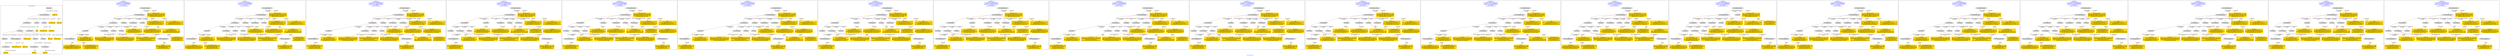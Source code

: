 digraph n0 {
fontcolor="blue"
remincross="true"
label="s20-s-lacma.xml"
subgraph cluster_0 {
label="1-correct model"
n2[style="filled",color="white",fillcolor="lightgray",label="E12_Production1"];
n3[style="filled",color="white",fillcolor="lightgray",label="E21_Person1"];
n4[style="filled",color="white",fillcolor="lightgray",label="E52_Time-Span1"];
n5[style="filled",color="white",fillcolor="lightgray",label="E69_Death1"];
n6[style="filled",color="white",fillcolor="lightgray",label="E82_Actor_Appellation1"];
n7[shape="plaintext",style="filled",fillcolor="gold",label="Artwork_in_Focus"];
n8[style="filled",color="white",fillcolor="lightgray",label="E53_Place1"];
n9[style="filled",color="white",fillcolor="lightgray",label="E67_Birth1"];
n10[shape="plaintext",style="filled",fillcolor="gold",label="Artist_URI"];
n11[style="filled",color="white",fillcolor="lightgray",label="E22_Man-Made_Object1"];
n12[style="filled",color="white",fillcolor="lightgray",label="E35_Title1"];
n13[style="filled",color="white",fillcolor="lightgray",label="E55_Type1"];
n14[shape="plaintext",style="filled",fillcolor="gold",label="Artwork_Details"];
n15[shape="plaintext",style="filled",fillcolor="gold",label="Object_URI"];
n16[shape="plaintext",style="filled",fillcolor="gold",label="Title"];
n17[style="filled",color="white",fillcolor="lightgray",label="E38_Image1"];
n18[shape="plaintext",style="filled",fillcolor="gold",label="Image_URL"];
n19[style="filled",color="white",fillcolor="lightgray",label="E48_Place_Name1"];
n20[shape="plaintext",style="filled",fillcolor="gold",label="Residence"];
n21[shape="plaintext",style="filled",fillcolor="gold",label="Production_Year"];
n22[style="filled",color="white",fillcolor="lightgray",label="E52_Time-Span2"];
n23[shape="plaintext",style="filled",fillcolor="gold",label="birth_date"];
n24[style="filled",color="white",fillcolor="lightgray",label="E52_Time-Span3"];
n25[shape="plaintext",style="filled",fillcolor="gold",label="death_date"];
n26[shape="plaintext",style="filled",fillcolor="gold",label="Classification_URI"];
n27[shape="plaintext",style="filled",fillcolor="gold",label="Classification"];
n28[shape="plaintext",style="filled",fillcolor="gold",label="Artist_Appellation_URI"];
n29[shape="plaintext",style="filled",fillcolor="gold",label="Artist_Name"];
}
subgraph cluster_1 {
label="candidate 0\nlink coherence:0.88\nnode coherence:0.9166666666666666\nconfidence:0.4528716299698807\nmapping score:0.5041318131645633\ncost:24.99916\n-precision:0.44-recall:0.41"
n31[style="filled",color="white",fillcolor="lightgray",label="E12_Production1"];
n32[style="filled",color="white",fillcolor="lightgray",label="E21_Person1"];
n33[style="filled",color="white",fillcolor="lightgray",label="E52_Time-Span2"];
n34[style="filled",color="white",fillcolor="lightgray",label="E53_Place1"];
n35[style="filled",color="white",fillcolor="lightgray",label="E55_Type1"];
n36[style="filled",color="white",fillcolor="lightgray",label="E82_Actor_Appellation1"];
n37[style="filled",color="white",fillcolor="lightgray",label="E22_Man-Made_Object1"];
n38[style="filled",color="white",fillcolor="lightgray",label="E38_Image1"];
n39[style="filled",color="white",fillcolor="lightgray",label="E54_Dimension1"];
n40[style="filled",color="white",fillcolor="lightgray",label="E55_Type2"];
n41[style="filled",color="white",fillcolor="lightgray",label="E33_Linguistic_Object2"];
n42[style="filled",color="white",fillcolor="lightgray",label="E44_Place_Appellation1"];
n43[shape="plaintext",style="filled",fillcolor="gold",label="Classification_URI\n[E55_Type,classLink,0.545]\n[E74_Group,classLink,0.162]\n[E55_Type,label,0.162]\n[E57_Material,classLink,0.131]"];
n44[shape="plaintext",style="filled",fillcolor="gold",label="Artist_Name\n[E82_Actor_Appellation,label,0.367]\n[E22_Man-Made_Object,P3_has_note,0.246]\n[E73_Information_Object,P3_has_note,0.203]\n[E8_Acquisition,P3_has_note,0.185]"];
n45[shape="plaintext",style="filled",fillcolor="gold",label="Object_URI\n[E22_Man-Made_Object,classLink,0.748]\n[E30_Right,P3_has_note,0.111]\n[E22_Man-Made_Object,P3_has_note,0.072]\n[E8_Acquisition,P3_has_note,0.069]"];
n46[shape="plaintext",style="filled",fillcolor="gold",label="Residence\n[E12_Production,P3_has_note,0.366]\n[E44_Place_Appellation,label,0.363]\n[E35_Title,label,0.136]\n[E39_Actor,P3_has_note,0.135]"];
n47[shape="plaintext",style="filled",fillcolor="gold",label="Classification\n[E55_Type,label,0.306]\n[E55_Type,classLink,0.302]\n[E33_Linguistic_Object,P3_has_note,0.226]\n[E22_Man-Made_Object,P3_has_note,0.166]"];
n48[shape="plaintext",style="filled",fillcolor="gold",label="birth_date\n[E52_Time-Span,P82a_begin_of_the_begin,0.487]\n[E52_Time-Span,P82_at_some_time_within,0.279]\n[E52_Time-Span,P82b_end_of_the_end,0.169]\n[E52_Time-Span,label,0.066]"];
n49[shape="plaintext",style="filled",fillcolor="gold",label="Artist_URI\n[E21_Person,classLink,0.354]\n[E39_Actor,classLink,0.306]\n[E82_Actor_Appellation,classLink,0.247]\n[E30_Right,P3_has_note,0.092]"];
n50[shape="plaintext",style="filled",fillcolor="gold",label="Title\n[E35_Title,label,0.282]\n[E22_Man-Made_Object,P3_has_note,0.268]\n[E30_Right,P3_has_note,0.233]\n[E73_Information_Object,P3_has_note,0.218]"];
n51[shape="plaintext",style="filled",fillcolor="gold",label="Artist_Appellation_URI\n[E82_Actor_Appellation,classLink,0.874]\n[E21_Person,classLink,0.059]\n[E39_Actor,classLink,0.052]\n[E30_Right,P3_has_note,0.016]"];
n52[shape="plaintext",style="filled",fillcolor="gold",label="Artwork_in_Focus\n[E22_Man-Made_Object,P3_has_note,0.299]\n[E33_Linguistic_Object,P3_has_note,0.292]\n[E73_Information_Object,P3_has_note,0.271]\n[E39_Actor,P3_has_note,0.138]"];
n53[shape="plaintext",style="filled",fillcolor="gold",label="Artwork_Details\n[E54_Dimension,P3_has_note,0.472]\n[E22_Man-Made_Object,P3_has_note,0.215]\n[E73_Information_Object,P3_has_note,0.157]\n[E34_Inscription,P3_has_note,0.156]"];
n54[shape="plaintext",style="filled",fillcolor="gold",label="Production_Year\n[E52_Time-Span,P82b_end_of_the_end,0.412]\n[E52_Time-Span,P82_at_some_time_within,0.3]\n[E52_Time-Span,P82a_begin_of_the_begin,0.22]\n[E12_Production,P3_has_note,0.068]"];
n55[shape="plaintext",style="filled",fillcolor="gold",label="death_date\n[E52_Time-Span,P82_at_some_time_within,0.296]\n[E52_Time-Span,P82b_end_of_the_end,0.287]\n[E52_Time-Span,label,0.247]\n[E52_Time-Span,P82a_begin_of_the_begin,0.17]"];
n56[shape="plaintext",style="filled",fillcolor="gold",label="Image_URL\n[E38_Image,classLink,0.557]\n[E78_Collection,classLink,0.182]\n[E22_Man-Made_Object,classLink,0.154]\n[E21_Person,classLink,0.106]"];
}
subgraph cluster_2 {
label="candidate 1\nlink coherence:0.88\nnode coherence:0.9166666666666666\nconfidence:0.4528716299698807\nmapping score:0.5041318131645633\ncost:24.9992\n-precision:0.44-recall:0.41"
n58[style="filled",color="white",fillcolor="lightgray",label="E12_Production1"];
n59[style="filled",color="white",fillcolor="lightgray",label="E21_Person1"];
n60[style="filled",color="white",fillcolor="lightgray",label="E52_Time-Span2"];
n61[style="filled",color="white",fillcolor="lightgray",label="E53_Place1"];
n62[style="filled",color="white",fillcolor="lightgray",label="E55_Type1"];
n63[style="filled",color="white",fillcolor="lightgray",label="E82_Actor_Appellation1"];
n64[style="filled",color="white",fillcolor="lightgray",label="E22_Man-Made_Object1"];
n65[style="filled",color="white",fillcolor="lightgray",label="E38_Image1"];
n66[style="filled",color="white",fillcolor="lightgray",label="E54_Dimension1"];
n67[style="filled",color="white",fillcolor="lightgray",label="E55_Type3"];
n68[style="filled",color="white",fillcolor="lightgray",label="E33_Linguistic_Object2"];
n69[style="filled",color="white",fillcolor="lightgray",label="E44_Place_Appellation1"];
n70[shape="plaintext",style="filled",fillcolor="gold",label="Classification_URI\n[E55_Type,classLink,0.545]\n[E74_Group,classLink,0.162]\n[E55_Type,label,0.162]\n[E57_Material,classLink,0.131]"];
n71[shape="plaintext",style="filled",fillcolor="gold",label="Artist_Name\n[E82_Actor_Appellation,label,0.367]\n[E22_Man-Made_Object,P3_has_note,0.246]\n[E73_Information_Object,P3_has_note,0.203]\n[E8_Acquisition,P3_has_note,0.185]"];
n72[shape="plaintext",style="filled",fillcolor="gold",label="Object_URI\n[E22_Man-Made_Object,classLink,0.748]\n[E30_Right,P3_has_note,0.111]\n[E22_Man-Made_Object,P3_has_note,0.072]\n[E8_Acquisition,P3_has_note,0.069]"];
n73[shape="plaintext",style="filled",fillcolor="gold",label="Residence\n[E12_Production,P3_has_note,0.366]\n[E44_Place_Appellation,label,0.363]\n[E35_Title,label,0.136]\n[E39_Actor,P3_has_note,0.135]"];
n74[shape="plaintext",style="filled",fillcolor="gold",label="Classification\n[E55_Type,label,0.306]\n[E55_Type,classLink,0.302]\n[E33_Linguistic_Object,P3_has_note,0.226]\n[E22_Man-Made_Object,P3_has_note,0.166]"];
n75[shape="plaintext",style="filled",fillcolor="gold",label="birth_date\n[E52_Time-Span,P82a_begin_of_the_begin,0.487]\n[E52_Time-Span,P82_at_some_time_within,0.279]\n[E52_Time-Span,P82b_end_of_the_end,0.169]\n[E52_Time-Span,label,0.066]"];
n76[shape="plaintext",style="filled",fillcolor="gold",label="Artist_URI\n[E21_Person,classLink,0.354]\n[E39_Actor,classLink,0.306]\n[E82_Actor_Appellation,classLink,0.247]\n[E30_Right,P3_has_note,0.092]"];
n77[shape="plaintext",style="filled",fillcolor="gold",label="Title\n[E35_Title,label,0.282]\n[E22_Man-Made_Object,P3_has_note,0.268]\n[E30_Right,P3_has_note,0.233]\n[E73_Information_Object,P3_has_note,0.218]"];
n78[shape="plaintext",style="filled",fillcolor="gold",label="Artist_Appellation_URI\n[E82_Actor_Appellation,classLink,0.874]\n[E21_Person,classLink,0.059]\n[E39_Actor,classLink,0.052]\n[E30_Right,P3_has_note,0.016]"];
n79[shape="plaintext",style="filled",fillcolor="gold",label="Artwork_in_Focus\n[E22_Man-Made_Object,P3_has_note,0.299]\n[E33_Linguistic_Object,P3_has_note,0.292]\n[E73_Information_Object,P3_has_note,0.271]\n[E39_Actor,P3_has_note,0.138]"];
n80[shape="plaintext",style="filled",fillcolor="gold",label="Artwork_Details\n[E54_Dimension,P3_has_note,0.472]\n[E22_Man-Made_Object,P3_has_note,0.215]\n[E73_Information_Object,P3_has_note,0.157]\n[E34_Inscription,P3_has_note,0.156]"];
n81[shape="plaintext",style="filled",fillcolor="gold",label="Production_Year\n[E52_Time-Span,P82b_end_of_the_end,0.412]\n[E52_Time-Span,P82_at_some_time_within,0.3]\n[E52_Time-Span,P82a_begin_of_the_begin,0.22]\n[E12_Production,P3_has_note,0.068]"];
n82[shape="plaintext",style="filled",fillcolor="gold",label="death_date\n[E52_Time-Span,P82_at_some_time_within,0.296]\n[E52_Time-Span,P82b_end_of_the_end,0.287]\n[E52_Time-Span,label,0.247]\n[E52_Time-Span,P82a_begin_of_the_begin,0.17]"];
n83[shape="plaintext",style="filled",fillcolor="gold",label="Image_URL\n[E38_Image,classLink,0.557]\n[E78_Collection,classLink,0.182]\n[E22_Man-Made_Object,classLink,0.154]\n[E21_Person,classLink,0.106]"];
}
subgraph cluster_3 {
label="candidate 10\nlink coherence:0.88\nnode coherence:0.9166666666666666\nconfidence:0.43120348270519987\nmapping score:0.49690909740966976\ncost:24.99911\n-precision:0.44-recall:0.41"
n85[style="filled",color="white",fillcolor="lightgray",label="E12_Production1"];
n86[style="filled",color="white",fillcolor="lightgray",label="E21_Person1"];
n87[style="filled",color="white",fillcolor="lightgray",label="E52_Time-Span2"];
n88[style="filled",color="white",fillcolor="lightgray",label="E53_Place1"];
n89[style="filled",color="white",fillcolor="lightgray",label="E55_Type1"];
n90[style="filled",color="white",fillcolor="lightgray",label="E82_Actor_Appellation1"];
n91[style="filled",color="white",fillcolor="lightgray",label="E22_Man-Made_Object1"];
n92[style="filled",color="white",fillcolor="lightgray",label="E38_Image1"];
n93[style="filled",color="white",fillcolor="lightgray",label="E54_Dimension1"];
n94[style="filled",color="white",fillcolor="lightgray",label="E8_Acquisition1"];
n95[style="filled",color="white",fillcolor="lightgray",label="E33_Linguistic_Object2"];
n96[style="filled",color="white",fillcolor="lightgray",label="E44_Place_Appellation1"];
n97[shape="plaintext",style="filled",fillcolor="gold",label="Classification\n[E55_Type,label,0.306]\n[E55_Type,classLink,0.302]\n[E33_Linguistic_Object,P3_has_note,0.226]\n[E22_Man-Made_Object,P3_has_note,0.166]"];
n98[shape="plaintext",style="filled",fillcolor="gold",label="Artist_Name\n[E82_Actor_Appellation,label,0.367]\n[E22_Man-Made_Object,P3_has_note,0.246]\n[E73_Information_Object,P3_has_note,0.203]\n[E8_Acquisition,P3_has_note,0.185]"];
n99[shape="plaintext",style="filled",fillcolor="gold",label="Classification_URI\n[E55_Type,classLink,0.545]\n[E74_Group,classLink,0.162]\n[E55_Type,label,0.162]\n[E57_Material,classLink,0.131]"];
n100[shape="plaintext",style="filled",fillcolor="gold",label="Object_URI\n[E22_Man-Made_Object,classLink,0.748]\n[E30_Right,P3_has_note,0.111]\n[E22_Man-Made_Object,P3_has_note,0.072]\n[E8_Acquisition,P3_has_note,0.069]"];
n101[shape="plaintext",style="filled",fillcolor="gold",label="Residence\n[E12_Production,P3_has_note,0.366]\n[E44_Place_Appellation,label,0.363]\n[E35_Title,label,0.136]\n[E39_Actor,P3_has_note,0.135]"];
n102[shape="plaintext",style="filled",fillcolor="gold",label="birth_date\n[E52_Time-Span,P82a_begin_of_the_begin,0.487]\n[E52_Time-Span,P82_at_some_time_within,0.279]\n[E52_Time-Span,P82b_end_of_the_end,0.169]\n[E52_Time-Span,label,0.066]"];
n103[shape="plaintext",style="filled",fillcolor="gold",label="Artist_URI\n[E21_Person,classLink,0.354]\n[E39_Actor,classLink,0.306]\n[E82_Actor_Appellation,classLink,0.247]\n[E30_Right,P3_has_note,0.092]"];
n104[shape="plaintext",style="filled",fillcolor="gold",label="Title\n[E35_Title,label,0.282]\n[E22_Man-Made_Object,P3_has_note,0.268]\n[E30_Right,P3_has_note,0.233]\n[E73_Information_Object,P3_has_note,0.218]"];
n105[shape="plaintext",style="filled",fillcolor="gold",label="Artist_Appellation_URI\n[E82_Actor_Appellation,classLink,0.874]\n[E21_Person,classLink,0.059]\n[E39_Actor,classLink,0.052]\n[E30_Right,P3_has_note,0.016]"];
n106[shape="plaintext",style="filled",fillcolor="gold",label="Artwork_in_Focus\n[E22_Man-Made_Object,P3_has_note,0.299]\n[E33_Linguistic_Object,P3_has_note,0.292]\n[E73_Information_Object,P3_has_note,0.271]\n[E39_Actor,P3_has_note,0.138]"];
n107[shape="plaintext",style="filled",fillcolor="gold",label="Artwork_Details\n[E54_Dimension,P3_has_note,0.472]\n[E22_Man-Made_Object,P3_has_note,0.215]\n[E73_Information_Object,P3_has_note,0.157]\n[E34_Inscription,P3_has_note,0.156]"];
n108[shape="plaintext",style="filled",fillcolor="gold",label="death_date\n[E52_Time-Span,P82_at_some_time_within,0.296]\n[E52_Time-Span,P82b_end_of_the_end,0.287]\n[E52_Time-Span,label,0.247]\n[E52_Time-Span,P82a_begin_of_the_begin,0.17]"];
n109[shape="plaintext",style="filled",fillcolor="gold",label="Production_Year\n[E52_Time-Span,P82b_end_of_the_end,0.412]\n[E52_Time-Span,P82_at_some_time_within,0.3]\n[E52_Time-Span,P82a_begin_of_the_begin,0.22]\n[E12_Production,P3_has_note,0.068]"];
n110[shape="plaintext",style="filled",fillcolor="gold",label="Image_URL\n[E38_Image,classLink,0.557]\n[E78_Collection,classLink,0.182]\n[E22_Man-Made_Object,classLink,0.154]\n[E21_Person,classLink,0.106]"];
}
subgraph cluster_4 {
label="candidate 11\nlink coherence:0.88\nnode coherence:0.9166666666666666\nconfidence:0.43120348270519987\nmapping score:0.49690909740966976\ncost:24.99916\n-precision:0.48-recall:0.44"
n112[style="filled",color="white",fillcolor="lightgray",label="E12_Production1"];
n113[style="filled",color="white",fillcolor="lightgray",label="E21_Person1"];
n114[style="filled",color="white",fillcolor="lightgray",label="E52_Time-Span2"];
n115[style="filled",color="white",fillcolor="lightgray",label="E53_Place1"];
n116[style="filled",color="white",fillcolor="lightgray",label="E82_Actor_Appellation1"];
n117[style="filled",color="white",fillcolor="lightgray",label="E22_Man-Made_Object1"];
n118[style="filled",color="white",fillcolor="lightgray",label="E38_Image1"];
n119[style="filled",color="white",fillcolor="lightgray",label="E54_Dimension1"];
n120[style="filled",color="white",fillcolor="lightgray",label="E55_Type2"];
n121[style="filled",color="white",fillcolor="lightgray",label="E8_Acquisition1"];
n122[style="filled",color="white",fillcolor="lightgray",label="E33_Linguistic_Object2"];
n123[style="filled",color="white",fillcolor="lightgray",label="E44_Place_Appellation1"];
n124[shape="plaintext",style="filled",fillcolor="gold",label="Artist_Name\n[E82_Actor_Appellation,label,0.367]\n[E22_Man-Made_Object,P3_has_note,0.246]\n[E73_Information_Object,P3_has_note,0.203]\n[E8_Acquisition,P3_has_note,0.185]"];
n125[shape="plaintext",style="filled",fillcolor="gold",label="Object_URI\n[E22_Man-Made_Object,classLink,0.748]\n[E30_Right,P3_has_note,0.111]\n[E22_Man-Made_Object,P3_has_note,0.072]\n[E8_Acquisition,P3_has_note,0.069]"];
n126[shape="plaintext",style="filled",fillcolor="gold",label="Residence\n[E12_Production,P3_has_note,0.366]\n[E44_Place_Appellation,label,0.363]\n[E35_Title,label,0.136]\n[E39_Actor,P3_has_note,0.135]"];
n127[shape="plaintext",style="filled",fillcolor="gold",label="Classification\n[E55_Type,label,0.306]\n[E55_Type,classLink,0.302]\n[E33_Linguistic_Object,P3_has_note,0.226]\n[E22_Man-Made_Object,P3_has_note,0.166]"];
n128[shape="plaintext",style="filled",fillcolor="gold",label="birth_date\n[E52_Time-Span,P82a_begin_of_the_begin,0.487]\n[E52_Time-Span,P82_at_some_time_within,0.279]\n[E52_Time-Span,P82b_end_of_the_end,0.169]\n[E52_Time-Span,label,0.066]"];
n129[shape="plaintext",style="filled",fillcolor="gold",label="Artist_URI\n[E21_Person,classLink,0.354]\n[E39_Actor,classLink,0.306]\n[E82_Actor_Appellation,classLink,0.247]\n[E30_Right,P3_has_note,0.092]"];
n130[shape="plaintext",style="filled",fillcolor="gold",label="Title\n[E35_Title,label,0.282]\n[E22_Man-Made_Object,P3_has_note,0.268]\n[E30_Right,P3_has_note,0.233]\n[E73_Information_Object,P3_has_note,0.218]"];
n131[shape="plaintext",style="filled",fillcolor="gold",label="Artist_Appellation_URI\n[E82_Actor_Appellation,classLink,0.874]\n[E21_Person,classLink,0.059]\n[E39_Actor,classLink,0.052]\n[E30_Right,P3_has_note,0.016]"];
n132[shape="plaintext",style="filled",fillcolor="gold",label="Artwork_in_Focus\n[E22_Man-Made_Object,P3_has_note,0.299]\n[E33_Linguistic_Object,P3_has_note,0.292]\n[E73_Information_Object,P3_has_note,0.271]\n[E39_Actor,P3_has_note,0.138]"];
n133[shape="plaintext",style="filled",fillcolor="gold",label="Artwork_Details\n[E54_Dimension,P3_has_note,0.472]\n[E22_Man-Made_Object,P3_has_note,0.215]\n[E73_Information_Object,P3_has_note,0.157]\n[E34_Inscription,P3_has_note,0.156]"];
n134[shape="plaintext",style="filled",fillcolor="gold",label="Classification_URI\n[E55_Type,classLink,0.545]\n[E74_Group,classLink,0.162]\n[E55_Type,label,0.162]\n[E57_Material,classLink,0.131]"];
n135[shape="plaintext",style="filled",fillcolor="gold",label="death_date\n[E52_Time-Span,P82_at_some_time_within,0.296]\n[E52_Time-Span,P82b_end_of_the_end,0.287]\n[E52_Time-Span,label,0.247]\n[E52_Time-Span,P82a_begin_of_the_begin,0.17]"];
n136[shape="plaintext",style="filled",fillcolor="gold",label="Production_Year\n[E52_Time-Span,P82b_end_of_the_end,0.412]\n[E52_Time-Span,P82_at_some_time_within,0.3]\n[E52_Time-Span,P82a_begin_of_the_begin,0.22]\n[E12_Production,P3_has_note,0.068]"];
n137[shape="plaintext",style="filled",fillcolor="gold",label="Image_URL\n[E38_Image,classLink,0.557]\n[E78_Collection,classLink,0.182]\n[E22_Man-Made_Object,classLink,0.154]\n[E21_Person,classLink,0.106]"];
}
subgraph cluster_5 {
label="candidate 12\nlink coherence:0.88\nnode coherence:0.9166666666666666\nconfidence:0.43120348270519987\nmapping score:0.49690909740966976\ncost:24.9992\n-precision:0.48-recall:0.44"
n139[style="filled",color="white",fillcolor="lightgray",label="E12_Production1"];
n140[style="filled",color="white",fillcolor="lightgray",label="E21_Person1"];
n141[style="filled",color="white",fillcolor="lightgray",label="E52_Time-Span2"];
n142[style="filled",color="white",fillcolor="lightgray",label="E53_Place1"];
n143[style="filled",color="white",fillcolor="lightgray",label="E82_Actor_Appellation1"];
n144[style="filled",color="white",fillcolor="lightgray",label="E22_Man-Made_Object1"];
n145[style="filled",color="white",fillcolor="lightgray",label="E38_Image1"];
n146[style="filled",color="white",fillcolor="lightgray",label="E54_Dimension1"];
n147[style="filled",color="white",fillcolor="lightgray",label="E55_Type3"];
n148[style="filled",color="white",fillcolor="lightgray",label="E8_Acquisition1"];
n149[style="filled",color="white",fillcolor="lightgray",label="E33_Linguistic_Object2"];
n150[style="filled",color="white",fillcolor="lightgray",label="E44_Place_Appellation1"];
n151[shape="plaintext",style="filled",fillcolor="gold",label="Artist_Name\n[E82_Actor_Appellation,label,0.367]\n[E22_Man-Made_Object,P3_has_note,0.246]\n[E73_Information_Object,P3_has_note,0.203]\n[E8_Acquisition,P3_has_note,0.185]"];
n152[shape="plaintext",style="filled",fillcolor="gold",label="Object_URI\n[E22_Man-Made_Object,classLink,0.748]\n[E30_Right,P3_has_note,0.111]\n[E22_Man-Made_Object,P3_has_note,0.072]\n[E8_Acquisition,P3_has_note,0.069]"];
n153[shape="plaintext",style="filled",fillcolor="gold",label="Residence\n[E12_Production,P3_has_note,0.366]\n[E44_Place_Appellation,label,0.363]\n[E35_Title,label,0.136]\n[E39_Actor,P3_has_note,0.135]"];
n154[shape="plaintext",style="filled",fillcolor="gold",label="Classification\n[E55_Type,label,0.306]\n[E55_Type,classLink,0.302]\n[E33_Linguistic_Object,P3_has_note,0.226]\n[E22_Man-Made_Object,P3_has_note,0.166]"];
n155[shape="plaintext",style="filled",fillcolor="gold",label="birth_date\n[E52_Time-Span,P82a_begin_of_the_begin,0.487]\n[E52_Time-Span,P82_at_some_time_within,0.279]\n[E52_Time-Span,P82b_end_of_the_end,0.169]\n[E52_Time-Span,label,0.066]"];
n156[shape="plaintext",style="filled",fillcolor="gold",label="Classification_URI\n[E55_Type,classLink,0.545]\n[E74_Group,classLink,0.162]\n[E55_Type,label,0.162]\n[E57_Material,classLink,0.131]"];
n157[shape="plaintext",style="filled",fillcolor="gold",label="Artist_URI\n[E21_Person,classLink,0.354]\n[E39_Actor,classLink,0.306]\n[E82_Actor_Appellation,classLink,0.247]\n[E30_Right,P3_has_note,0.092]"];
n158[shape="plaintext",style="filled",fillcolor="gold",label="Title\n[E35_Title,label,0.282]\n[E22_Man-Made_Object,P3_has_note,0.268]\n[E30_Right,P3_has_note,0.233]\n[E73_Information_Object,P3_has_note,0.218]"];
n159[shape="plaintext",style="filled",fillcolor="gold",label="Artist_Appellation_URI\n[E82_Actor_Appellation,classLink,0.874]\n[E21_Person,classLink,0.059]\n[E39_Actor,classLink,0.052]\n[E30_Right,P3_has_note,0.016]"];
n160[shape="plaintext",style="filled",fillcolor="gold",label="Artwork_in_Focus\n[E22_Man-Made_Object,P3_has_note,0.299]\n[E33_Linguistic_Object,P3_has_note,0.292]\n[E73_Information_Object,P3_has_note,0.271]\n[E39_Actor,P3_has_note,0.138]"];
n161[shape="plaintext",style="filled",fillcolor="gold",label="Artwork_Details\n[E54_Dimension,P3_has_note,0.472]\n[E22_Man-Made_Object,P3_has_note,0.215]\n[E73_Information_Object,P3_has_note,0.157]\n[E34_Inscription,P3_has_note,0.156]"];
n162[shape="plaintext",style="filled",fillcolor="gold",label="death_date\n[E52_Time-Span,P82_at_some_time_within,0.296]\n[E52_Time-Span,P82b_end_of_the_end,0.287]\n[E52_Time-Span,label,0.247]\n[E52_Time-Span,P82a_begin_of_the_begin,0.17]"];
n163[shape="plaintext",style="filled",fillcolor="gold",label="Production_Year\n[E52_Time-Span,P82b_end_of_the_end,0.412]\n[E52_Time-Span,P82_at_some_time_within,0.3]\n[E52_Time-Span,P82a_begin_of_the_begin,0.22]\n[E12_Production,P3_has_note,0.068]"];
n164[shape="plaintext",style="filled",fillcolor="gold",label="Image_URL\n[E38_Image,classLink,0.557]\n[E78_Collection,classLink,0.182]\n[E22_Man-Made_Object,classLink,0.154]\n[E21_Person,classLink,0.106]"];
}
subgraph cluster_6 {
label="candidate 13\nlink coherence:0.88\nnode coherence:0.9166666666666666\nconfidence:0.4283541141829189\nmapping score:0.4959593079022428\ncost:123.99911\n-precision:0.44-recall:0.41"
n166[style="filled",color="white",fillcolor="lightgray",label="E12_Production1"];
n167[style="filled",color="white",fillcolor="lightgray",label="E21_Person1"];
n168[style="filled",color="white",fillcolor="lightgray",label="E52_Time-Span2"];
n169[style="filled",color="white",fillcolor="lightgray",label="E53_Place1"];
n170[style="filled",color="white",fillcolor="lightgray",label="E55_Type1"];
n171[style="filled",color="white",fillcolor="lightgray",label="E82_Actor_Appellation1"];
n172[style="filled",color="white",fillcolor="lightgray",label="E22_Man-Made_Object1"];
n173[style="filled",color="white",fillcolor="lightgray",label="E38_Image1"];
n174[style="filled",color="white",fillcolor="lightgray",label="E54_Dimension1"];
n175[style="filled",color="white",fillcolor="lightgray",label="E8_Acquisition1"];
n176[style="filled",color="white",fillcolor="lightgray",label="E33_Linguistic_Object2"];
n177[style="filled",color="white",fillcolor="lightgray",label="E44_Place_Appellation1"];
n178[shape="plaintext",style="filled",fillcolor="gold",label="Classification\n[E55_Type,label,0.306]\n[E55_Type,classLink,0.302]\n[E33_Linguistic_Object,P3_has_note,0.226]\n[E22_Man-Made_Object,P3_has_note,0.166]"];
n179[shape="plaintext",style="filled",fillcolor="gold",label="Artist_Name\n[E82_Actor_Appellation,label,0.367]\n[E22_Man-Made_Object,P3_has_note,0.246]\n[E73_Information_Object,P3_has_note,0.203]\n[E8_Acquisition,P3_has_note,0.185]"];
n180[shape="plaintext",style="filled",fillcolor="gold",label="Classification_URI\n[E55_Type,classLink,0.545]\n[E74_Group,classLink,0.162]\n[E55_Type,label,0.162]\n[E57_Material,classLink,0.131]"];
n181[shape="plaintext",style="filled",fillcolor="gold",label="Object_URI\n[E22_Man-Made_Object,classLink,0.748]\n[E30_Right,P3_has_note,0.111]\n[E22_Man-Made_Object,P3_has_note,0.072]\n[E8_Acquisition,P3_has_note,0.069]"];
n182[shape="plaintext",style="filled",fillcolor="gold",label="Residence\n[E12_Production,P3_has_note,0.366]\n[E44_Place_Appellation,label,0.363]\n[E35_Title,label,0.136]\n[E39_Actor,P3_has_note,0.135]"];
n183[shape="plaintext",style="filled",fillcolor="gold",label="birth_date\n[E52_Time-Span,P82a_begin_of_the_begin,0.487]\n[E52_Time-Span,P82_at_some_time_within,0.279]\n[E52_Time-Span,P82b_end_of_the_end,0.169]\n[E52_Time-Span,label,0.066]"];
n184[shape="plaintext",style="filled",fillcolor="gold",label="death_date\n[E52_Time-Span,P82_at_some_time_within,0.296]\n[E52_Time-Span,P82b_end_of_the_end,0.287]\n[E52_Time-Span,label,0.247]\n[E52_Time-Span,P82a_begin_of_the_begin,0.17]"];
n185[shape="plaintext",style="filled",fillcolor="gold",label="Artist_URI\n[E21_Person,classLink,0.354]\n[E39_Actor,classLink,0.306]\n[E82_Actor_Appellation,classLink,0.247]\n[E30_Right,P3_has_note,0.092]"];
n186[shape="plaintext",style="filled",fillcolor="gold",label="Title\n[E35_Title,label,0.282]\n[E22_Man-Made_Object,P3_has_note,0.268]\n[E30_Right,P3_has_note,0.233]\n[E73_Information_Object,P3_has_note,0.218]"];
n187[shape="plaintext",style="filled",fillcolor="gold",label="Artist_Appellation_URI\n[E82_Actor_Appellation,classLink,0.874]\n[E21_Person,classLink,0.059]\n[E39_Actor,classLink,0.052]\n[E30_Right,P3_has_note,0.016]"];
n188[shape="plaintext",style="filled",fillcolor="gold",label="Artwork_in_Focus\n[E22_Man-Made_Object,P3_has_note,0.299]\n[E33_Linguistic_Object,P3_has_note,0.292]\n[E73_Information_Object,P3_has_note,0.271]\n[E39_Actor,P3_has_note,0.138]"];
n189[shape="plaintext",style="filled",fillcolor="gold",label="Artwork_Details\n[E54_Dimension,P3_has_note,0.472]\n[E22_Man-Made_Object,P3_has_note,0.215]\n[E73_Information_Object,P3_has_note,0.157]\n[E34_Inscription,P3_has_note,0.156]"];
n190[shape="plaintext",style="filled",fillcolor="gold",label="Production_Year\n[E52_Time-Span,P82b_end_of_the_end,0.412]\n[E52_Time-Span,P82_at_some_time_within,0.3]\n[E52_Time-Span,P82a_begin_of_the_begin,0.22]\n[E12_Production,P3_has_note,0.068]"];
n191[shape="plaintext",style="filled",fillcolor="gold",label="Image_URL\n[E38_Image,classLink,0.557]\n[E78_Collection,classLink,0.182]\n[E22_Man-Made_Object,classLink,0.154]\n[E21_Person,classLink,0.106]"];
}
subgraph cluster_7 {
label="candidate 14\nlink coherence:0.88\nnode coherence:0.9166666666666666\nconfidence:0.4283541141829189\nmapping score:0.4959593079022428\ncost:123.99916\n-precision:0.48-recall:0.44"
n193[style="filled",color="white",fillcolor="lightgray",label="E12_Production1"];
n194[style="filled",color="white",fillcolor="lightgray",label="E21_Person1"];
n195[style="filled",color="white",fillcolor="lightgray",label="E52_Time-Span2"];
n196[style="filled",color="white",fillcolor="lightgray",label="E53_Place1"];
n197[style="filled",color="white",fillcolor="lightgray",label="E82_Actor_Appellation1"];
n198[style="filled",color="white",fillcolor="lightgray",label="E22_Man-Made_Object1"];
n199[style="filled",color="white",fillcolor="lightgray",label="E38_Image1"];
n200[style="filled",color="white",fillcolor="lightgray",label="E54_Dimension1"];
n201[style="filled",color="white",fillcolor="lightgray",label="E55_Type2"];
n202[style="filled",color="white",fillcolor="lightgray",label="E8_Acquisition1"];
n203[style="filled",color="white",fillcolor="lightgray",label="E33_Linguistic_Object2"];
n204[style="filled",color="white",fillcolor="lightgray",label="E44_Place_Appellation1"];
n205[shape="plaintext",style="filled",fillcolor="gold",label="Artist_Name\n[E82_Actor_Appellation,label,0.367]\n[E22_Man-Made_Object,P3_has_note,0.246]\n[E73_Information_Object,P3_has_note,0.203]\n[E8_Acquisition,P3_has_note,0.185]"];
n206[shape="plaintext",style="filled",fillcolor="gold",label="Object_URI\n[E22_Man-Made_Object,classLink,0.748]\n[E30_Right,P3_has_note,0.111]\n[E22_Man-Made_Object,P3_has_note,0.072]\n[E8_Acquisition,P3_has_note,0.069]"];
n207[shape="plaintext",style="filled",fillcolor="gold",label="Residence\n[E12_Production,P3_has_note,0.366]\n[E44_Place_Appellation,label,0.363]\n[E35_Title,label,0.136]\n[E39_Actor,P3_has_note,0.135]"];
n208[shape="plaintext",style="filled",fillcolor="gold",label="Classification\n[E55_Type,label,0.306]\n[E55_Type,classLink,0.302]\n[E33_Linguistic_Object,P3_has_note,0.226]\n[E22_Man-Made_Object,P3_has_note,0.166]"];
n209[shape="plaintext",style="filled",fillcolor="gold",label="birth_date\n[E52_Time-Span,P82a_begin_of_the_begin,0.487]\n[E52_Time-Span,P82_at_some_time_within,0.279]\n[E52_Time-Span,P82b_end_of_the_end,0.169]\n[E52_Time-Span,label,0.066]"];
n210[shape="plaintext",style="filled",fillcolor="gold",label="death_date\n[E52_Time-Span,P82_at_some_time_within,0.296]\n[E52_Time-Span,P82b_end_of_the_end,0.287]\n[E52_Time-Span,label,0.247]\n[E52_Time-Span,P82a_begin_of_the_begin,0.17]"];
n211[shape="plaintext",style="filled",fillcolor="gold",label="Artist_URI\n[E21_Person,classLink,0.354]\n[E39_Actor,classLink,0.306]\n[E82_Actor_Appellation,classLink,0.247]\n[E30_Right,P3_has_note,0.092]"];
n212[shape="plaintext",style="filled",fillcolor="gold",label="Title\n[E35_Title,label,0.282]\n[E22_Man-Made_Object,P3_has_note,0.268]\n[E30_Right,P3_has_note,0.233]\n[E73_Information_Object,P3_has_note,0.218]"];
n213[shape="plaintext",style="filled",fillcolor="gold",label="Artist_Appellation_URI\n[E82_Actor_Appellation,classLink,0.874]\n[E21_Person,classLink,0.059]\n[E39_Actor,classLink,0.052]\n[E30_Right,P3_has_note,0.016]"];
n214[shape="plaintext",style="filled",fillcolor="gold",label="Artwork_in_Focus\n[E22_Man-Made_Object,P3_has_note,0.299]\n[E33_Linguistic_Object,P3_has_note,0.292]\n[E73_Information_Object,P3_has_note,0.271]\n[E39_Actor,P3_has_note,0.138]"];
n215[shape="plaintext",style="filled",fillcolor="gold",label="Artwork_Details\n[E54_Dimension,P3_has_note,0.472]\n[E22_Man-Made_Object,P3_has_note,0.215]\n[E73_Information_Object,P3_has_note,0.157]\n[E34_Inscription,P3_has_note,0.156]"];
n216[shape="plaintext",style="filled",fillcolor="gold",label="Classification_URI\n[E55_Type,classLink,0.545]\n[E74_Group,classLink,0.162]\n[E55_Type,label,0.162]\n[E57_Material,classLink,0.131]"];
n217[shape="plaintext",style="filled",fillcolor="gold",label="Production_Year\n[E52_Time-Span,P82b_end_of_the_end,0.412]\n[E52_Time-Span,P82_at_some_time_within,0.3]\n[E52_Time-Span,P82a_begin_of_the_begin,0.22]\n[E12_Production,P3_has_note,0.068]"];
n218[shape="plaintext",style="filled",fillcolor="gold",label="Image_URL\n[E38_Image,classLink,0.557]\n[E78_Collection,classLink,0.182]\n[E22_Man-Made_Object,classLink,0.154]\n[E21_Person,classLink,0.106]"];
}
subgraph cluster_8 {
label="candidate 15\nlink coherence:0.88\nnode coherence:0.9166666666666666\nconfidence:0.4283541141829189\nmapping score:0.4959593079022428\ncost:123.9992\n-precision:0.48-recall:0.44"
n220[style="filled",color="white",fillcolor="lightgray",label="E12_Production1"];
n221[style="filled",color="white",fillcolor="lightgray",label="E21_Person1"];
n222[style="filled",color="white",fillcolor="lightgray",label="E52_Time-Span2"];
n223[style="filled",color="white",fillcolor="lightgray",label="E53_Place1"];
n224[style="filled",color="white",fillcolor="lightgray",label="E82_Actor_Appellation1"];
n225[style="filled",color="white",fillcolor="lightgray",label="E22_Man-Made_Object1"];
n226[style="filled",color="white",fillcolor="lightgray",label="E38_Image1"];
n227[style="filled",color="white",fillcolor="lightgray",label="E54_Dimension1"];
n228[style="filled",color="white",fillcolor="lightgray",label="E55_Type3"];
n229[style="filled",color="white",fillcolor="lightgray",label="E8_Acquisition1"];
n230[style="filled",color="white",fillcolor="lightgray",label="E33_Linguistic_Object2"];
n231[style="filled",color="white",fillcolor="lightgray",label="E44_Place_Appellation1"];
n232[shape="plaintext",style="filled",fillcolor="gold",label="Artist_Name\n[E82_Actor_Appellation,label,0.367]\n[E22_Man-Made_Object,P3_has_note,0.246]\n[E73_Information_Object,P3_has_note,0.203]\n[E8_Acquisition,P3_has_note,0.185]"];
n233[shape="plaintext",style="filled",fillcolor="gold",label="Object_URI\n[E22_Man-Made_Object,classLink,0.748]\n[E30_Right,P3_has_note,0.111]\n[E22_Man-Made_Object,P3_has_note,0.072]\n[E8_Acquisition,P3_has_note,0.069]"];
n234[shape="plaintext",style="filled",fillcolor="gold",label="Residence\n[E12_Production,P3_has_note,0.366]\n[E44_Place_Appellation,label,0.363]\n[E35_Title,label,0.136]\n[E39_Actor,P3_has_note,0.135]"];
n235[shape="plaintext",style="filled",fillcolor="gold",label="Classification\n[E55_Type,label,0.306]\n[E55_Type,classLink,0.302]\n[E33_Linguistic_Object,P3_has_note,0.226]\n[E22_Man-Made_Object,P3_has_note,0.166]"];
n236[shape="plaintext",style="filled",fillcolor="gold",label="birth_date\n[E52_Time-Span,P82a_begin_of_the_begin,0.487]\n[E52_Time-Span,P82_at_some_time_within,0.279]\n[E52_Time-Span,P82b_end_of_the_end,0.169]\n[E52_Time-Span,label,0.066]"];
n237[shape="plaintext",style="filled",fillcolor="gold",label="death_date\n[E52_Time-Span,P82_at_some_time_within,0.296]\n[E52_Time-Span,P82b_end_of_the_end,0.287]\n[E52_Time-Span,label,0.247]\n[E52_Time-Span,P82a_begin_of_the_begin,0.17]"];
n238[shape="plaintext",style="filled",fillcolor="gold",label="Classification_URI\n[E55_Type,classLink,0.545]\n[E74_Group,classLink,0.162]\n[E55_Type,label,0.162]\n[E57_Material,classLink,0.131]"];
n239[shape="plaintext",style="filled",fillcolor="gold",label="Artist_URI\n[E21_Person,classLink,0.354]\n[E39_Actor,classLink,0.306]\n[E82_Actor_Appellation,classLink,0.247]\n[E30_Right,P3_has_note,0.092]"];
n240[shape="plaintext",style="filled",fillcolor="gold",label="Title\n[E35_Title,label,0.282]\n[E22_Man-Made_Object,P3_has_note,0.268]\n[E30_Right,P3_has_note,0.233]\n[E73_Information_Object,P3_has_note,0.218]"];
n241[shape="plaintext",style="filled",fillcolor="gold",label="Artist_Appellation_URI\n[E82_Actor_Appellation,classLink,0.874]\n[E21_Person,classLink,0.059]\n[E39_Actor,classLink,0.052]\n[E30_Right,P3_has_note,0.016]"];
n242[shape="plaintext",style="filled",fillcolor="gold",label="Artwork_in_Focus\n[E22_Man-Made_Object,P3_has_note,0.299]\n[E33_Linguistic_Object,P3_has_note,0.292]\n[E73_Information_Object,P3_has_note,0.271]\n[E39_Actor,P3_has_note,0.138]"];
n243[shape="plaintext",style="filled",fillcolor="gold",label="Artwork_Details\n[E54_Dimension,P3_has_note,0.472]\n[E22_Man-Made_Object,P3_has_note,0.215]\n[E73_Information_Object,P3_has_note,0.157]\n[E34_Inscription,P3_has_note,0.156]"];
n244[shape="plaintext",style="filled",fillcolor="gold",label="Production_Year\n[E52_Time-Span,P82b_end_of_the_end,0.412]\n[E52_Time-Span,P82_at_some_time_within,0.3]\n[E52_Time-Span,P82a_begin_of_the_begin,0.22]\n[E12_Production,P3_has_note,0.068]"];
n245[shape="plaintext",style="filled",fillcolor="gold",label="Image_URL\n[E38_Image,classLink,0.557]\n[E78_Collection,classLink,0.182]\n[E22_Man-Made_Object,classLink,0.154]\n[E21_Person,classLink,0.106]"];
}
subgraph cluster_9 {
label="candidate 16\nlink coherence:0.88\nnode coherence:0.9166666666666666\nconfidence:0.4215091879091189\nmapping score:0.4936776658109761\ncost:123.99911\n-precision:0.4-recall:0.37"
n247[style="filled",color="white",fillcolor="lightgray",label="E12_Production1"];
n248[style="filled",color="white",fillcolor="lightgray",label="E21_Person1"];
n249[style="filled",color="white",fillcolor="lightgray",label="E52_Time-Span2"];
n250[style="filled",color="white",fillcolor="lightgray",label="E53_Place1"];
n251[style="filled",color="white",fillcolor="lightgray",label="E55_Type1"];
n252[style="filled",color="white",fillcolor="lightgray",label="E82_Actor_Appellation1"];
n253[style="filled",color="white",fillcolor="lightgray",label="E22_Man-Made_Object1"];
n254[style="filled",color="white",fillcolor="lightgray",label="E38_Image1"];
n255[style="filled",color="white",fillcolor="lightgray",label="E54_Dimension1"];
n256[style="filled",color="white",fillcolor="lightgray",label="E8_Acquisition1"];
n257[style="filled",color="white",fillcolor="lightgray",label="E33_Linguistic_Object2"];
n258[style="filled",color="white",fillcolor="lightgray",label="E44_Place_Appellation1"];
n259[shape="plaintext",style="filled",fillcolor="gold",label="Classification\n[E55_Type,label,0.306]\n[E55_Type,classLink,0.302]\n[E33_Linguistic_Object,P3_has_note,0.226]\n[E22_Man-Made_Object,P3_has_note,0.166]"];
n260[shape="plaintext",style="filled",fillcolor="gold",label="Artist_Name\n[E82_Actor_Appellation,label,0.367]\n[E22_Man-Made_Object,P3_has_note,0.246]\n[E73_Information_Object,P3_has_note,0.203]\n[E8_Acquisition,P3_has_note,0.185]"];
n261[shape="plaintext",style="filled",fillcolor="gold",label="Classification_URI\n[E55_Type,classLink,0.545]\n[E74_Group,classLink,0.162]\n[E55_Type,label,0.162]\n[E57_Material,classLink,0.131]"];
n262[shape="plaintext",style="filled",fillcolor="gold",label="Object_URI\n[E22_Man-Made_Object,classLink,0.748]\n[E30_Right,P3_has_note,0.111]\n[E22_Man-Made_Object,P3_has_note,0.072]\n[E8_Acquisition,P3_has_note,0.069]"];
n263[shape="plaintext",style="filled",fillcolor="gold",label="Residence\n[E12_Production,P3_has_note,0.366]\n[E44_Place_Appellation,label,0.363]\n[E35_Title,label,0.136]\n[E39_Actor,P3_has_note,0.135]"];
n264[shape="plaintext",style="filled",fillcolor="gold",label="death_date\n[E52_Time-Span,P82_at_some_time_within,0.296]\n[E52_Time-Span,P82b_end_of_the_end,0.287]\n[E52_Time-Span,label,0.247]\n[E52_Time-Span,P82a_begin_of_the_begin,0.17]"];
n265[shape="plaintext",style="filled",fillcolor="gold",label="Artist_URI\n[E21_Person,classLink,0.354]\n[E39_Actor,classLink,0.306]\n[E82_Actor_Appellation,classLink,0.247]\n[E30_Right,P3_has_note,0.092]"];
n266[shape="plaintext",style="filled",fillcolor="gold",label="Title\n[E35_Title,label,0.282]\n[E22_Man-Made_Object,P3_has_note,0.268]\n[E30_Right,P3_has_note,0.233]\n[E73_Information_Object,P3_has_note,0.218]"];
n267[shape="plaintext",style="filled",fillcolor="gold",label="Artist_Appellation_URI\n[E82_Actor_Appellation,classLink,0.874]\n[E21_Person,classLink,0.059]\n[E39_Actor,classLink,0.052]\n[E30_Right,P3_has_note,0.016]"];
n268[shape="plaintext",style="filled",fillcolor="gold",label="Artwork_in_Focus\n[E22_Man-Made_Object,P3_has_note,0.299]\n[E33_Linguistic_Object,P3_has_note,0.292]\n[E73_Information_Object,P3_has_note,0.271]\n[E39_Actor,P3_has_note,0.138]"];
n269[shape="plaintext",style="filled",fillcolor="gold",label="Artwork_Details\n[E54_Dimension,P3_has_note,0.472]\n[E22_Man-Made_Object,P3_has_note,0.215]\n[E73_Information_Object,P3_has_note,0.157]\n[E34_Inscription,P3_has_note,0.156]"];
n270[shape="plaintext",style="filled",fillcolor="gold",label="Production_Year\n[E52_Time-Span,P82b_end_of_the_end,0.412]\n[E52_Time-Span,P82_at_some_time_within,0.3]\n[E52_Time-Span,P82a_begin_of_the_begin,0.22]\n[E12_Production,P3_has_note,0.068]"];
n271[shape="plaintext",style="filled",fillcolor="gold",label="birth_date\n[E52_Time-Span,P82a_begin_of_the_begin,0.487]\n[E52_Time-Span,P82_at_some_time_within,0.279]\n[E52_Time-Span,P82b_end_of_the_end,0.169]\n[E52_Time-Span,label,0.066]"];
n272[shape="plaintext",style="filled",fillcolor="gold",label="Image_URL\n[E38_Image,classLink,0.557]\n[E78_Collection,classLink,0.182]\n[E22_Man-Made_Object,classLink,0.154]\n[E21_Person,classLink,0.106]"];
}
subgraph cluster_10 {
label="candidate 17\nlink coherence:0.88\nnode coherence:0.9166666666666666\nconfidence:0.4215091879091189\nmapping score:0.4936776658109761\ncost:123.99916\n-precision:0.44-recall:0.41"
n274[style="filled",color="white",fillcolor="lightgray",label="E12_Production1"];
n275[style="filled",color="white",fillcolor="lightgray",label="E21_Person1"];
n276[style="filled",color="white",fillcolor="lightgray",label="E52_Time-Span2"];
n277[style="filled",color="white",fillcolor="lightgray",label="E53_Place1"];
n278[style="filled",color="white",fillcolor="lightgray",label="E82_Actor_Appellation1"];
n279[style="filled",color="white",fillcolor="lightgray",label="E22_Man-Made_Object1"];
n280[style="filled",color="white",fillcolor="lightgray",label="E38_Image1"];
n281[style="filled",color="white",fillcolor="lightgray",label="E54_Dimension1"];
n282[style="filled",color="white",fillcolor="lightgray",label="E55_Type2"];
n283[style="filled",color="white",fillcolor="lightgray",label="E8_Acquisition1"];
n284[style="filled",color="white",fillcolor="lightgray",label="E33_Linguistic_Object2"];
n285[style="filled",color="white",fillcolor="lightgray",label="E44_Place_Appellation1"];
n286[shape="plaintext",style="filled",fillcolor="gold",label="Artist_Name\n[E82_Actor_Appellation,label,0.367]\n[E22_Man-Made_Object,P3_has_note,0.246]\n[E73_Information_Object,P3_has_note,0.203]\n[E8_Acquisition,P3_has_note,0.185]"];
n287[shape="plaintext",style="filled",fillcolor="gold",label="Object_URI\n[E22_Man-Made_Object,classLink,0.748]\n[E30_Right,P3_has_note,0.111]\n[E22_Man-Made_Object,P3_has_note,0.072]\n[E8_Acquisition,P3_has_note,0.069]"];
n288[shape="plaintext",style="filled",fillcolor="gold",label="Residence\n[E12_Production,P3_has_note,0.366]\n[E44_Place_Appellation,label,0.363]\n[E35_Title,label,0.136]\n[E39_Actor,P3_has_note,0.135]"];
n289[shape="plaintext",style="filled",fillcolor="gold",label="Classification\n[E55_Type,label,0.306]\n[E55_Type,classLink,0.302]\n[E33_Linguistic_Object,P3_has_note,0.226]\n[E22_Man-Made_Object,P3_has_note,0.166]"];
n290[shape="plaintext",style="filled",fillcolor="gold",label="death_date\n[E52_Time-Span,P82_at_some_time_within,0.296]\n[E52_Time-Span,P82b_end_of_the_end,0.287]\n[E52_Time-Span,label,0.247]\n[E52_Time-Span,P82a_begin_of_the_begin,0.17]"];
n291[shape="plaintext",style="filled",fillcolor="gold",label="Artist_URI\n[E21_Person,classLink,0.354]\n[E39_Actor,classLink,0.306]\n[E82_Actor_Appellation,classLink,0.247]\n[E30_Right,P3_has_note,0.092]"];
n292[shape="plaintext",style="filled",fillcolor="gold",label="Title\n[E35_Title,label,0.282]\n[E22_Man-Made_Object,P3_has_note,0.268]\n[E30_Right,P3_has_note,0.233]\n[E73_Information_Object,P3_has_note,0.218]"];
n293[shape="plaintext",style="filled",fillcolor="gold",label="Artist_Appellation_URI\n[E82_Actor_Appellation,classLink,0.874]\n[E21_Person,classLink,0.059]\n[E39_Actor,classLink,0.052]\n[E30_Right,P3_has_note,0.016]"];
n294[shape="plaintext",style="filled",fillcolor="gold",label="Artwork_in_Focus\n[E22_Man-Made_Object,P3_has_note,0.299]\n[E33_Linguistic_Object,P3_has_note,0.292]\n[E73_Information_Object,P3_has_note,0.271]\n[E39_Actor,P3_has_note,0.138]"];
n295[shape="plaintext",style="filled",fillcolor="gold",label="Artwork_Details\n[E54_Dimension,P3_has_note,0.472]\n[E22_Man-Made_Object,P3_has_note,0.215]\n[E73_Information_Object,P3_has_note,0.157]\n[E34_Inscription,P3_has_note,0.156]"];
n296[shape="plaintext",style="filled",fillcolor="gold",label="Classification_URI\n[E55_Type,classLink,0.545]\n[E74_Group,classLink,0.162]\n[E55_Type,label,0.162]\n[E57_Material,classLink,0.131]"];
n297[shape="plaintext",style="filled",fillcolor="gold",label="Production_Year\n[E52_Time-Span,P82b_end_of_the_end,0.412]\n[E52_Time-Span,P82_at_some_time_within,0.3]\n[E52_Time-Span,P82a_begin_of_the_begin,0.22]\n[E12_Production,P3_has_note,0.068]"];
n298[shape="plaintext",style="filled",fillcolor="gold",label="birth_date\n[E52_Time-Span,P82a_begin_of_the_begin,0.487]\n[E52_Time-Span,P82_at_some_time_within,0.279]\n[E52_Time-Span,P82b_end_of_the_end,0.169]\n[E52_Time-Span,label,0.066]"];
n299[shape="plaintext",style="filled",fillcolor="gold",label="Image_URL\n[E38_Image,classLink,0.557]\n[E78_Collection,classLink,0.182]\n[E22_Man-Made_Object,classLink,0.154]\n[E21_Person,classLink,0.106]"];
}
subgraph cluster_11 {
label="candidate 18\nlink coherence:0.88\nnode coherence:0.9166666666666666\nconfidence:0.4215091879091189\nmapping score:0.4936776658109761\ncost:123.9992\n-precision:0.44-recall:0.41"
n301[style="filled",color="white",fillcolor="lightgray",label="E12_Production1"];
n302[style="filled",color="white",fillcolor="lightgray",label="E21_Person1"];
n303[style="filled",color="white",fillcolor="lightgray",label="E52_Time-Span2"];
n304[style="filled",color="white",fillcolor="lightgray",label="E53_Place1"];
n305[style="filled",color="white",fillcolor="lightgray",label="E82_Actor_Appellation1"];
n306[style="filled",color="white",fillcolor="lightgray",label="E22_Man-Made_Object1"];
n307[style="filled",color="white",fillcolor="lightgray",label="E38_Image1"];
n308[style="filled",color="white",fillcolor="lightgray",label="E54_Dimension1"];
n309[style="filled",color="white",fillcolor="lightgray",label="E55_Type3"];
n310[style="filled",color="white",fillcolor="lightgray",label="E8_Acquisition1"];
n311[style="filled",color="white",fillcolor="lightgray",label="E33_Linguistic_Object2"];
n312[style="filled",color="white",fillcolor="lightgray",label="E44_Place_Appellation1"];
n313[shape="plaintext",style="filled",fillcolor="gold",label="Artist_Name\n[E82_Actor_Appellation,label,0.367]\n[E22_Man-Made_Object,P3_has_note,0.246]\n[E73_Information_Object,P3_has_note,0.203]\n[E8_Acquisition,P3_has_note,0.185]"];
n314[shape="plaintext",style="filled",fillcolor="gold",label="Object_URI\n[E22_Man-Made_Object,classLink,0.748]\n[E30_Right,P3_has_note,0.111]\n[E22_Man-Made_Object,P3_has_note,0.072]\n[E8_Acquisition,P3_has_note,0.069]"];
n315[shape="plaintext",style="filled",fillcolor="gold",label="Residence\n[E12_Production,P3_has_note,0.366]\n[E44_Place_Appellation,label,0.363]\n[E35_Title,label,0.136]\n[E39_Actor,P3_has_note,0.135]"];
n316[shape="plaintext",style="filled",fillcolor="gold",label="Classification\n[E55_Type,label,0.306]\n[E55_Type,classLink,0.302]\n[E33_Linguistic_Object,P3_has_note,0.226]\n[E22_Man-Made_Object,P3_has_note,0.166]"];
n317[shape="plaintext",style="filled",fillcolor="gold",label="death_date\n[E52_Time-Span,P82_at_some_time_within,0.296]\n[E52_Time-Span,P82b_end_of_the_end,0.287]\n[E52_Time-Span,label,0.247]\n[E52_Time-Span,P82a_begin_of_the_begin,0.17]"];
n318[shape="plaintext",style="filled",fillcolor="gold",label="Classification_URI\n[E55_Type,classLink,0.545]\n[E74_Group,classLink,0.162]\n[E55_Type,label,0.162]\n[E57_Material,classLink,0.131]"];
n319[shape="plaintext",style="filled",fillcolor="gold",label="Artist_URI\n[E21_Person,classLink,0.354]\n[E39_Actor,classLink,0.306]\n[E82_Actor_Appellation,classLink,0.247]\n[E30_Right,P3_has_note,0.092]"];
n320[shape="plaintext",style="filled",fillcolor="gold",label="Title\n[E35_Title,label,0.282]\n[E22_Man-Made_Object,P3_has_note,0.268]\n[E30_Right,P3_has_note,0.233]\n[E73_Information_Object,P3_has_note,0.218]"];
n321[shape="plaintext",style="filled",fillcolor="gold",label="Artist_Appellation_URI\n[E82_Actor_Appellation,classLink,0.874]\n[E21_Person,classLink,0.059]\n[E39_Actor,classLink,0.052]\n[E30_Right,P3_has_note,0.016]"];
n322[shape="plaintext",style="filled",fillcolor="gold",label="Artwork_in_Focus\n[E22_Man-Made_Object,P3_has_note,0.299]\n[E33_Linguistic_Object,P3_has_note,0.292]\n[E73_Information_Object,P3_has_note,0.271]\n[E39_Actor,P3_has_note,0.138]"];
n323[shape="plaintext",style="filled",fillcolor="gold",label="Artwork_Details\n[E54_Dimension,P3_has_note,0.472]\n[E22_Man-Made_Object,P3_has_note,0.215]\n[E73_Information_Object,P3_has_note,0.157]\n[E34_Inscription,P3_has_note,0.156]"];
n324[shape="plaintext",style="filled",fillcolor="gold",label="Production_Year\n[E52_Time-Span,P82b_end_of_the_end,0.412]\n[E52_Time-Span,P82_at_some_time_within,0.3]\n[E52_Time-Span,P82a_begin_of_the_begin,0.22]\n[E12_Production,P3_has_note,0.068]"];
n325[shape="plaintext",style="filled",fillcolor="gold",label="birth_date\n[E52_Time-Span,P82a_begin_of_the_begin,0.487]\n[E52_Time-Span,P82_at_some_time_within,0.279]\n[E52_Time-Span,P82b_end_of_the_end,0.169]\n[E52_Time-Span,label,0.066]"];
n326[shape="plaintext",style="filled",fillcolor="gold",label="Image_URL\n[E38_Image,classLink,0.557]\n[E78_Collection,classLink,0.182]\n[E22_Man-Made_Object,classLink,0.154]\n[E21_Person,classLink,0.106]"];
}
subgraph cluster_12 {
label="candidate 19\nlink coherence:0.875\nnode coherence:0.9130434782608695\nconfidence:0.4528716299698807\nmapping score:0.5148288456007263\ncost:23.9992\n-precision:0.46-recall:0.41"
n328[style="filled",color="white",fillcolor="lightgray",label="E12_Production1"];
n329[style="filled",color="white",fillcolor="lightgray",label="E21_Person1"];
n330[style="filled",color="white",fillcolor="lightgray",label="E52_Time-Span2"];
n331[style="filled",color="white",fillcolor="lightgray",label="E53_Place1"];
n332[style="filled",color="white",fillcolor="lightgray",label="E55_Type1"];
n333[style="filled",color="white",fillcolor="lightgray",label="E82_Actor_Appellation1"];
n334[style="filled",color="white",fillcolor="lightgray",label="E22_Man-Made_Object1"];
n335[style="filled",color="white",fillcolor="lightgray",label="E38_Image1"];
n336[style="filled",color="white",fillcolor="lightgray",label="E54_Dimension1"];
n337[style="filled",color="white",fillcolor="lightgray",label="E33_Linguistic_Object2"];
n338[style="filled",color="white",fillcolor="lightgray",label="E44_Place_Appellation1"];
n339[shape="plaintext",style="filled",fillcolor="gold",label="Classification\n[E55_Type,label,0.306]\n[E55_Type,classLink,0.302]\n[E33_Linguistic_Object,P3_has_note,0.226]\n[E22_Man-Made_Object,P3_has_note,0.166]"];
n340[shape="plaintext",style="filled",fillcolor="gold",label="Classification_URI\n[E55_Type,classLink,0.545]\n[E74_Group,classLink,0.162]\n[E55_Type,label,0.162]\n[E57_Material,classLink,0.131]"];
n341[shape="plaintext",style="filled",fillcolor="gold",label="Artist_Name\n[E82_Actor_Appellation,label,0.367]\n[E22_Man-Made_Object,P3_has_note,0.246]\n[E73_Information_Object,P3_has_note,0.203]\n[E8_Acquisition,P3_has_note,0.185]"];
n342[shape="plaintext",style="filled",fillcolor="gold",label="Object_URI\n[E22_Man-Made_Object,classLink,0.748]\n[E30_Right,P3_has_note,0.111]\n[E22_Man-Made_Object,P3_has_note,0.072]\n[E8_Acquisition,P3_has_note,0.069]"];
n343[shape="plaintext",style="filled",fillcolor="gold",label="Residence\n[E12_Production,P3_has_note,0.366]\n[E44_Place_Appellation,label,0.363]\n[E35_Title,label,0.136]\n[E39_Actor,P3_has_note,0.135]"];
n344[shape="plaintext",style="filled",fillcolor="gold",label="birth_date\n[E52_Time-Span,P82a_begin_of_the_begin,0.487]\n[E52_Time-Span,P82_at_some_time_within,0.279]\n[E52_Time-Span,P82b_end_of_the_end,0.169]\n[E52_Time-Span,label,0.066]"];
n345[shape="plaintext",style="filled",fillcolor="gold",label="Artist_URI\n[E21_Person,classLink,0.354]\n[E39_Actor,classLink,0.306]\n[E82_Actor_Appellation,classLink,0.247]\n[E30_Right,P3_has_note,0.092]"];
n346[shape="plaintext",style="filled",fillcolor="gold",label="Title\n[E35_Title,label,0.282]\n[E22_Man-Made_Object,P3_has_note,0.268]\n[E30_Right,P3_has_note,0.233]\n[E73_Information_Object,P3_has_note,0.218]"];
n347[shape="plaintext",style="filled",fillcolor="gold",label="Artist_Appellation_URI\n[E82_Actor_Appellation,classLink,0.874]\n[E21_Person,classLink,0.059]\n[E39_Actor,classLink,0.052]\n[E30_Right,P3_has_note,0.016]"];
n348[shape="plaintext",style="filled",fillcolor="gold",label="Artwork_in_Focus\n[E22_Man-Made_Object,P3_has_note,0.299]\n[E33_Linguistic_Object,P3_has_note,0.292]\n[E73_Information_Object,P3_has_note,0.271]\n[E39_Actor,P3_has_note,0.138]"];
n349[shape="plaintext",style="filled",fillcolor="gold",label="Artwork_Details\n[E54_Dimension,P3_has_note,0.472]\n[E22_Man-Made_Object,P3_has_note,0.215]\n[E73_Information_Object,P3_has_note,0.157]\n[E34_Inscription,P3_has_note,0.156]"];
n350[shape="plaintext",style="filled",fillcolor="gold",label="Production_Year\n[E52_Time-Span,P82b_end_of_the_end,0.412]\n[E52_Time-Span,P82_at_some_time_within,0.3]\n[E52_Time-Span,P82a_begin_of_the_begin,0.22]\n[E12_Production,P3_has_note,0.068]"];
n351[shape="plaintext",style="filled",fillcolor="gold",label="death_date\n[E52_Time-Span,P82_at_some_time_within,0.296]\n[E52_Time-Span,P82b_end_of_the_end,0.287]\n[E52_Time-Span,label,0.247]\n[E52_Time-Span,P82a_begin_of_the_begin,0.17]"];
n352[shape="plaintext",style="filled",fillcolor="gold",label="Image_URL\n[E38_Image,classLink,0.557]\n[E78_Collection,classLink,0.182]\n[E22_Man-Made_Object,classLink,0.154]\n[E21_Person,classLink,0.106]"];
}
subgraph cluster_13 {
label="candidate 2\nlink coherence:0.88\nnode coherence:0.9166666666666666\nconfidence:0.4528716299698807\nmapping score:0.5041318131645633\ncost:24.99925\n-precision:0.44-recall:0.41"
n354[style="filled",color="white",fillcolor="lightgray",label="E12_Production1"];
n355[style="filled",color="white",fillcolor="lightgray",label="E21_Person1"];
n356[style="filled",color="white",fillcolor="lightgray",label="E52_Time-Span2"];
n357[style="filled",color="white",fillcolor="lightgray",label="E53_Place1"];
n358[style="filled",color="white",fillcolor="lightgray",label="E82_Actor_Appellation1"];
n359[style="filled",color="white",fillcolor="lightgray",label="E22_Man-Made_Object1"];
n360[style="filled",color="white",fillcolor="lightgray",label="E38_Image1"];
n361[style="filled",color="white",fillcolor="lightgray",label="E54_Dimension1"];
n362[style="filled",color="white",fillcolor="lightgray",label="E55_Type2"];
n363[style="filled",color="white",fillcolor="lightgray",label="E55_Type3"];
n364[style="filled",color="white",fillcolor="lightgray",label="E33_Linguistic_Object2"];
n365[style="filled",color="white",fillcolor="lightgray",label="E44_Place_Appellation1"];
n366[shape="plaintext",style="filled",fillcolor="gold",label="Artist_Name\n[E82_Actor_Appellation,label,0.367]\n[E22_Man-Made_Object,P3_has_note,0.246]\n[E73_Information_Object,P3_has_note,0.203]\n[E8_Acquisition,P3_has_note,0.185]"];
n367[shape="plaintext",style="filled",fillcolor="gold",label="Object_URI\n[E22_Man-Made_Object,classLink,0.748]\n[E30_Right,P3_has_note,0.111]\n[E22_Man-Made_Object,P3_has_note,0.072]\n[E8_Acquisition,P3_has_note,0.069]"];
n368[shape="plaintext",style="filled",fillcolor="gold",label="Residence\n[E12_Production,P3_has_note,0.366]\n[E44_Place_Appellation,label,0.363]\n[E35_Title,label,0.136]\n[E39_Actor,P3_has_note,0.135]"];
n369[shape="plaintext",style="filled",fillcolor="gold",label="Classification\n[E55_Type,label,0.306]\n[E55_Type,classLink,0.302]\n[E33_Linguistic_Object,P3_has_note,0.226]\n[E22_Man-Made_Object,P3_has_note,0.166]"];
n370[shape="plaintext",style="filled",fillcolor="gold",label="birth_date\n[E52_Time-Span,P82a_begin_of_the_begin,0.487]\n[E52_Time-Span,P82_at_some_time_within,0.279]\n[E52_Time-Span,P82b_end_of_the_end,0.169]\n[E52_Time-Span,label,0.066]"];
n371[shape="plaintext",style="filled",fillcolor="gold",label="Artist_URI\n[E21_Person,classLink,0.354]\n[E39_Actor,classLink,0.306]\n[E82_Actor_Appellation,classLink,0.247]\n[E30_Right,P3_has_note,0.092]"];
n372[shape="plaintext",style="filled",fillcolor="gold",label="Title\n[E35_Title,label,0.282]\n[E22_Man-Made_Object,P3_has_note,0.268]\n[E30_Right,P3_has_note,0.233]\n[E73_Information_Object,P3_has_note,0.218]"];
n373[shape="plaintext",style="filled",fillcolor="gold",label="Artist_Appellation_URI\n[E82_Actor_Appellation,classLink,0.874]\n[E21_Person,classLink,0.059]\n[E39_Actor,classLink,0.052]\n[E30_Right,P3_has_note,0.016]"];
n374[shape="plaintext",style="filled",fillcolor="gold",label="Artwork_in_Focus\n[E22_Man-Made_Object,P3_has_note,0.299]\n[E33_Linguistic_Object,P3_has_note,0.292]\n[E73_Information_Object,P3_has_note,0.271]\n[E39_Actor,P3_has_note,0.138]"];
n375[shape="plaintext",style="filled",fillcolor="gold",label="Artwork_Details\n[E54_Dimension,P3_has_note,0.472]\n[E22_Man-Made_Object,P3_has_note,0.215]\n[E73_Information_Object,P3_has_note,0.157]\n[E34_Inscription,P3_has_note,0.156]"];
n376[shape="plaintext",style="filled",fillcolor="gold",label="Classification_URI\n[E55_Type,classLink,0.545]\n[E74_Group,classLink,0.162]\n[E55_Type,label,0.162]\n[E57_Material,classLink,0.131]"];
n377[shape="plaintext",style="filled",fillcolor="gold",label="Production_Year\n[E52_Time-Span,P82b_end_of_the_end,0.412]\n[E52_Time-Span,P82_at_some_time_within,0.3]\n[E52_Time-Span,P82a_begin_of_the_begin,0.22]\n[E12_Production,P3_has_note,0.068]"];
n378[shape="plaintext",style="filled",fillcolor="gold",label="death_date\n[E52_Time-Span,P82_at_some_time_within,0.296]\n[E52_Time-Span,P82b_end_of_the_end,0.287]\n[E52_Time-Span,label,0.247]\n[E52_Time-Span,P82a_begin_of_the_begin,0.17]"];
n379[shape="plaintext",style="filled",fillcolor="gold",label="Image_URL\n[E38_Image,classLink,0.557]\n[E78_Collection,classLink,0.182]\n[E22_Man-Made_Object,classLink,0.154]\n[E21_Person,classLink,0.106]"];
}
subgraph cluster_14 {
label="candidate 3\nlink coherence:0.88\nnode coherence:0.9166666666666666\nconfidence:0.4528716299698807\nmapping score:0.5041318131645633\ncost:24.99929\n-precision:0.44-recall:0.41"
n381[style="filled",color="white",fillcolor="lightgray",label="E12_Production1"];
n382[style="filled",color="white",fillcolor="lightgray",label="E21_Person1"];
n383[style="filled",color="white",fillcolor="lightgray",label="E52_Time-Span2"];
n384[style="filled",color="white",fillcolor="lightgray",label="E53_Place1"];
n385[style="filled",color="white",fillcolor="lightgray",label="E82_Actor_Appellation1"];
n386[style="filled",color="white",fillcolor="lightgray",label="E22_Man-Made_Object1"];
n387[style="filled",color="white",fillcolor="lightgray",label="E38_Image1"];
n388[style="filled",color="white",fillcolor="lightgray",label="E54_Dimension1"];
n389[style="filled",color="white",fillcolor="lightgray",label="E55_Type3"];
n390[style="filled",color="white",fillcolor="lightgray",label="E33_Linguistic_Object2"];
n391[style="filled",color="white",fillcolor="lightgray",label="E55_Type4"];
n392[style="filled",color="white",fillcolor="lightgray",label="E44_Place_Appellation1"];
n393[shape="plaintext",style="filled",fillcolor="gold",label="Artist_Name\n[E82_Actor_Appellation,label,0.367]\n[E22_Man-Made_Object,P3_has_note,0.246]\n[E73_Information_Object,P3_has_note,0.203]\n[E8_Acquisition,P3_has_note,0.185]"];
n394[shape="plaintext",style="filled",fillcolor="gold",label="Object_URI\n[E22_Man-Made_Object,classLink,0.748]\n[E30_Right,P3_has_note,0.111]\n[E22_Man-Made_Object,P3_has_note,0.072]\n[E8_Acquisition,P3_has_note,0.069]"];
n395[shape="plaintext",style="filled",fillcolor="gold",label="Residence\n[E12_Production,P3_has_note,0.366]\n[E44_Place_Appellation,label,0.363]\n[E35_Title,label,0.136]\n[E39_Actor,P3_has_note,0.135]"];
n396[shape="plaintext",style="filled",fillcolor="gold",label="Classification\n[E55_Type,label,0.306]\n[E55_Type,classLink,0.302]\n[E33_Linguistic_Object,P3_has_note,0.226]\n[E22_Man-Made_Object,P3_has_note,0.166]"];
n397[shape="plaintext",style="filled",fillcolor="gold",label="birth_date\n[E52_Time-Span,P82a_begin_of_the_begin,0.487]\n[E52_Time-Span,P82_at_some_time_within,0.279]\n[E52_Time-Span,P82b_end_of_the_end,0.169]\n[E52_Time-Span,label,0.066]"];
n398[shape="plaintext",style="filled",fillcolor="gold",label="Classification_URI\n[E55_Type,classLink,0.545]\n[E74_Group,classLink,0.162]\n[E55_Type,label,0.162]\n[E57_Material,classLink,0.131]"];
n399[shape="plaintext",style="filled",fillcolor="gold",label="Artist_URI\n[E21_Person,classLink,0.354]\n[E39_Actor,classLink,0.306]\n[E82_Actor_Appellation,classLink,0.247]\n[E30_Right,P3_has_note,0.092]"];
n400[shape="plaintext",style="filled",fillcolor="gold",label="Title\n[E35_Title,label,0.282]\n[E22_Man-Made_Object,P3_has_note,0.268]\n[E30_Right,P3_has_note,0.233]\n[E73_Information_Object,P3_has_note,0.218]"];
n401[shape="plaintext",style="filled",fillcolor="gold",label="Artist_Appellation_URI\n[E82_Actor_Appellation,classLink,0.874]\n[E21_Person,classLink,0.059]\n[E39_Actor,classLink,0.052]\n[E30_Right,P3_has_note,0.016]"];
n402[shape="plaintext",style="filled",fillcolor="gold",label="Artwork_in_Focus\n[E22_Man-Made_Object,P3_has_note,0.299]\n[E33_Linguistic_Object,P3_has_note,0.292]\n[E73_Information_Object,P3_has_note,0.271]\n[E39_Actor,P3_has_note,0.138]"];
n403[shape="plaintext",style="filled",fillcolor="gold",label="Artwork_Details\n[E54_Dimension,P3_has_note,0.472]\n[E22_Man-Made_Object,P3_has_note,0.215]\n[E73_Information_Object,P3_has_note,0.157]\n[E34_Inscription,P3_has_note,0.156]"];
n404[shape="plaintext",style="filled",fillcolor="gold",label="Production_Year\n[E52_Time-Span,P82b_end_of_the_end,0.412]\n[E52_Time-Span,P82_at_some_time_within,0.3]\n[E52_Time-Span,P82a_begin_of_the_begin,0.22]\n[E12_Production,P3_has_note,0.068]"];
n405[shape="plaintext",style="filled",fillcolor="gold",label="death_date\n[E52_Time-Span,P82_at_some_time_within,0.296]\n[E52_Time-Span,P82b_end_of_the_end,0.287]\n[E52_Time-Span,label,0.247]\n[E52_Time-Span,P82a_begin_of_the_begin,0.17]"];
n406[shape="plaintext",style="filled",fillcolor="gold",label="Image_URL\n[E38_Image,classLink,0.557]\n[E78_Collection,classLink,0.182]\n[E22_Man-Made_Object,classLink,0.154]\n[E21_Person,classLink,0.106]"];
}
subgraph cluster_15 {
label="candidate 4\nlink coherence:0.88\nnode coherence:0.9166666666666666\nconfidence:0.45252500790964945\nmapping score:0.5040162724778195\ncost:24.99916\n-precision:0.4-recall:0.37"
n408[style="filled",color="white",fillcolor="lightgray",label="E12_Production1"];
n409[style="filled",color="white",fillcolor="lightgray",label="E21_Person1"];
n410[style="filled",color="white",fillcolor="lightgray",label="E52_Time-Span2"];
n411[style="filled",color="white",fillcolor="lightgray",label="E53_Place1"];
n412[style="filled",color="white",fillcolor="lightgray",label="E55_Type1"];
n413[style="filled",color="white",fillcolor="lightgray",label="E82_Actor_Appellation1"];
n414[style="filled",color="white",fillcolor="lightgray",label="E22_Man-Made_Object1"];
n415[style="filled",color="white",fillcolor="lightgray",label="E38_Image1"];
n416[style="filled",color="white",fillcolor="lightgray",label="E54_Dimension1"];
n417[style="filled",color="white",fillcolor="lightgray",label="E55_Type2"];
n418[style="filled",color="white",fillcolor="lightgray",label="E33_Linguistic_Object2"];
n419[style="filled",color="white",fillcolor="lightgray",label="E44_Place_Appellation1"];
n420[shape="plaintext",style="filled",fillcolor="gold",label="Classification_URI\n[E55_Type,classLink,0.545]\n[E74_Group,classLink,0.162]\n[E55_Type,label,0.162]\n[E57_Material,classLink,0.131]"];
n421[shape="plaintext",style="filled",fillcolor="gold",label="Artist_Name\n[E82_Actor_Appellation,label,0.367]\n[E22_Man-Made_Object,P3_has_note,0.246]\n[E73_Information_Object,P3_has_note,0.203]\n[E8_Acquisition,P3_has_note,0.185]"];
n422[shape="plaintext",style="filled",fillcolor="gold",label="Object_URI\n[E22_Man-Made_Object,classLink,0.748]\n[E30_Right,P3_has_note,0.111]\n[E22_Man-Made_Object,P3_has_note,0.072]\n[E8_Acquisition,P3_has_note,0.069]"];
n423[shape="plaintext",style="filled",fillcolor="gold",label="Residence\n[E12_Production,P3_has_note,0.366]\n[E44_Place_Appellation,label,0.363]\n[E35_Title,label,0.136]\n[E39_Actor,P3_has_note,0.135]"];
n424[shape="plaintext",style="filled",fillcolor="gold",label="birth_date\n[E52_Time-Span,P82a_begin_of_the_begin,0.487]\n[E52_Time-Span,P82_at_some_time_within,0.279]\n[E52_Time-Span,P82b_end_of_the_end,0.169]\n[E52_Time-Span,label,0.066]"];
n425[shape="plaintext",style="filled",fillcolor="gold",label="Artist_URI\n[E21_Person,classLink,0.354]\n[E39_Actor,classLink,0.306]\n[E82_Actor_Appellation,classLink,0.247]\n[E30_Right,P3_has_note,0.092]"];
n426[shape="plaintext",style="filled",fillcolor="gold",label="Title\n[E35_Title,label,0.282]\n[E22_Man-Made_Object,P3_has_note,0.268]\n[E30_Right,P3_has_note,0.233]\n[E73_Information_Object,P3_has_note,0.218]"];
n427[shape="plaintext",style="filled",fillcolor="gold",label="Artist_Appellation_URI\n[E82_Actor_Appellation,classLink,0.874]\n[E21_Person,classLink,0.059]\n[E39_Actor,classLink,0.052]\n[E30_Right,P3_has_note,0.016]"];
n428[shape="plaintext",style="filled",fillcolor="gold",label="Artwork_in_Focus\n[E22_Man-Made_Object,P3_has_note,0.299]\n[E33_Linguistic_Object,P3_has_note,0.292]\n[E73_Information_Object,P3_has_note,0.271]\n[E39_Actor,P3_has_note,0.138]"];
n429[shape="plaintext",style="filled",fillcolor="gold",label="Artwork_Details\n[E54_Dimension,P3_has_note,0.472]\n[E22_Man-Made_Object,P3_has_note,0.215]\n[E73_Information_Object,P3_has_note,0.157]\n[E34_Inscription,P3_has_note,0.156]"];
n430[shape="plaintext",style="filled",fillcolor="gold",label="Classification\n[E55_Type,label,0.306]\n[E55_Type,classLink,0.302]\n[E33_Linguistic_Object,P3_has_note,0.226]\n[E22_Man-Made_Object,P3_has_note,0.166]"];
n431[shape="plaintext",style="filled",fillcolor="gold",label="Production_Year\n[E52_Time-Span,P82b_end_of_the_end,0.412]\n[E52_Time-Span,P82_at_some_time_within,0.3]\n[E52_Time-Span,P82a_begin_of_the_begin,0.22]\n[E12_Production,P3_has_note,0.068]"];
n432[shape="plaintext",style="filled",fillcolor="gold",label="death_date\n[E52_Time-Span,P82_at_some_time_within,0.296]\n[E52_Time-Span,P82b_end_of_the_end,0.287]\n[E52_Time-Span,label,0.247]\n[E52_Time-Span,P82a_begin_of_the_begin,0.17]"];
n433[shape="plaintext",style="filled",fillcolor="gold",label="Image_URL\n[E38_Image,classLink,0.557]\n[E78_Collection,classLink,0.182]\n[E22_Man-Made_Object,classLink,0.154]\n[E21_Person,classLink,0.106]"];
}
subgraph cluster_16 {
label="candidate 5\nlink coherence:0.88\nnode coherence:0.9166666666666666\nconfidence:0.45252500790964945\nmapping score:0.5040162724778195\ncost:24.9992\n-precision:0.4-recall:0.37"
n435[style="filled",color="white",fillcolor="lightgray",label="E12_Production1"];
n436[style="filled",color="white",fillcolor="lightgray",label="E21_Person1"];
n437[style="filled",color="white",fillcolor="lightgray",label="E52_Time-Span2"];
n438[style="filled",color="white",fillcolor="lightgray",label="E53_Place1"];
n439[style="filled",color="white",fillcolor="lightgray",label="E55_Type1"];
n440[style="filled",color="white",fillcolor="lightgray",label="E82_Actor_Appellation1"];
n441[style="filled",color="white",fillcolor="lightgray",label="E22_Man-Made_Object1"];
n442[style="filled",color="white",fillcolor="lightgray",label="E38_Image1"];
n443[style="filled",color="white",fillcolor="lightgray",label="E54_Dimension1"];
n444[style="filled",color="white",fillcolor="lightgray",label="E55_Type3"];
n445[style="filled",color="white",fillcolor="lightgray",label="E33_Linguistic_Object2"];
n446[style="filled",color="white",fillcolor="lightgray",label="E44_Place_Appellation1"];
n447[shape="plaintext",style="filled",fillcolor="gold",label="Classification_URI\n[E55_Type,classLink,0.545]\n[E74_Group,classLink,0.162]\n[E55_Type,label,0.162]\n[E57_Material,classLink,0.131]"];
n448[shape="plaintext",style="filled",fillcolor="gold",label="Artist_Name\n[E82_Actor_Appellation,label,0.367]\n[E22_Man-Made_Object,P3_has_note,0.246]\n[E73_Information_Object,P3_has_note,0.203]\n[E8_Acquisition,P3_has_note,0.185]"];
n449[shape="plaintext",style="filled",fillcolor="gold",label="Object_URI\n[E22_Man-Made_Object,classLink,0.748]\n[E30_Right,P3_has_note,0.111]\n[E22_Man-Made_Object,P3_has_note,0.072]\n[E8_Acquisition,P3_has_note,0.069]"];
n450[shape="plaintext",style="filled",fillcolor="gold",label="Residence\n[E12_Production,P3_has_note,0.366]\n[E44_Place_Appellation,label,0.363]\n[E35_Title,label,0.136]\n[E39_Actor,P3_has_note,0.135]"];
n451[shape="plaintext",style="filled",fillcolor="gold",label="birth_date\n[E52_Time-Span,P82a_begin_of_the_begin,0.487]\n[E52_Time-Span,P82_at_some_time_within,0.279]\n[E52_Time-Span,P82b_end_of_the_end,0.169]\n[E52_Time-Span,label,0.066]"];
n452[shape="plaintext",style="filled",fillcolor="gold",label="Classification\n[E55_Type,label,0.306]\n[E55_Type,classLink,0.302]\n[E33_Linguistic_Object,P3_has_note,0.226]\n[E22_Man-Made_Object,P3_has_note,0.166]"];
n453[shape="plaintext",style="filled",fillcolor="gold",label="Artist_URI\n[E21_Person,classLink,0.354]\n[E39_Actor,classLink,0.306]\n[E82_Actor_Appellation,classLink,0.247]\n[E30_Right,P3_has_note,0.092]"];
n454[shape="plaintext",style="filled",fillcolor="gold",label="Title\n[E35_Title,label,0.282]\n[E22_Man-Made_Object,P3_has_note,0.268]\n[E30_Right,P3_has_note,0.233]\n[E73_Information_Object,P3_has_note,0.218]"];
n455[shape="plaintext",style="filled",fillcolor="gold",label="Artist_Appellation_URI\n[E82_Actor_Appellation,classLink,0.874]\n[E21_Person,classLink,0.059]\n[E39_Actor,classLink,0.052]\n[E30_Right,P3_has_note,0.016]"];
n456[shape="plaintext",style="filled",fillcolor="gold",label="Artwork_in_Focus\n[E22_Man-Made_Object,P3_has_note,0.299]\n[E33_Linguistic_Object,P3_has_note,0.292]\n[E73_Information_Object,P3_has_note,0.271]\n[E39_Actor,P3_has_note,0.138]"];
n457[shape="plaintext",style="filled",fillcolor="gold",label="Artwork_Details\n[E54_Dimension,P3_has_note,0.472]\n[E22_Man-Made_Object,P3_has_note,0.215]\n[E73_Information_Object,P3_has_note,0.157]\n[E34_Inscription,P3_has_note,0.156]"];
n458[shape="plaintext",style="filled",fillcolor="gold",label="Production_Year\n[E52_Time-Span,P82b_end_of_the_end,0.412]\n[E52_Time-Span,P82_at_some_time_within,0.3]\n[E52_Time-Span,P82a_begin_of_the_begin,0.22]\n[E12_Production,P3_has_note,0.068]"];
n459[shape="plaintext",style="filled",fillcolor="gold",label="death_date\n[E52_Time-Span,P82_at_some_time_within,0.296]\n[E52_Time-Span,P82b_end_of_the_end,0.287]\n[E52_Time-Span,label,0.247]\n[E52_Time-Span,P82a_begin_of_the_begin,0.17]"];
n460[shape="plaintext",style="filled",fillcolor="gold",label="Image_URL\n[E38_Image,classLink,0.557]\n[E78_Collection,classLink,0.182]\n[E22_Man-Made_Object,classLink,0.154]\n[E21_Person,classLink,0.106]"];
}
subgraph cluster_17 {
label="candidate 6\nlink coherence:0.88\nnode coherence:0.9166666666666666\nconfidence:0.45252500790964945\nmapping score:0.5040162724778195\ncost:24.99925\n-precision:0.44-recall:0.41"
n462[style="filled",color="white",fillcolor="lightgray",label="E12_Production1"];
n463[style="filled",color="white",fillcolor="lightgray",label="E21_Person1"];
n464[style="filled",color="white",fillcolor="lightgray",label="E52_Time-Span2"];
n465[style="filled",color="white",fillcolor="lightgray",label="E53_Place1"];
n466[style="filled",color="white",fillcolor="lightgray",label="E82_Actor_Appellation1"];
n467[style="filled",color="white",fillcolor="lightgray",label="E22_Man-Made_Object1"];
n468[style="filled",color="white",fillcolor="lightgray",label="E38_Image1"];
n469[style="filled",color="white",fillcolor="lightgray",label="E54_Dimension1"];
n470[style="filled",color="white",fillcolor="lightgray",label="E55_Type2"];
n471[style="filled",color="white",fillcolor="lightgray",label="E55_Type3"];
n472[style="filled",color="white",fillcolor="lightgray",label="E33_Linguistic_Object2"];
n473[style="filled",color="white",fillcolor="lightgray",label="E44_Place_Appellation1"];
n474[shape="plaintext",style="filled",fillcolor="gold",label="Artist_Name\n[E82_Actor_Appellation,label,0.367]\n[E22_Man-Made_Object,P3_has_note,0.246]\n[E73_Information_Object,P3_has_note,0.203]\n[E8_Acquisition,P3_has_note,0.185]"];
n475[shape="plaintext",style="filled",fillcolor="gold",label="Object_URI\n[E22_Man-Made_Object,classLink,0.748]\n[E30_Right,P3_has_note,0.111]\n[E22_Man-Made_Object,P3_has_note,0.072]\n[E8_Acquisition,P3_has_note,0.069]"];
n476[shape="plaintext",style="filled",fillcolor="gold",label="Residence\n[E12_Production,P3_has_note,0.366]\n[E44_Place_Appellation,label,0.363]\n[E35_Title,label,0.136]\n[E39_Actor,P3_has_note,0.135]"];
n477[shape="plaintext",style="filled",fillcolor="gold",label="birth_date\n[E52_Time-Span,P82a_begin_of_the_begin,0.487]\n[E52_Time-Span,P82_at_some_time_within,0.279]\n[E52_Time-Span,P82b_end_of_the_end,0.169]\n[E52_Time-Span,label,0.066]"];
n478[shape="plaintext",style="filled",fillcolor="gold",label="Classification\n[E55_Type,label,0.306]\n[E55_Type,classLink,0.302]\n[E33_Linguistic_Object,P3_has_note,0.226]\n[E22_Man-Made_Object,P3_has_note,0.166]"];
n479[shape="plaintext",style="filled",fillcolor="gold",label="Artist_URI\n[E21_Person,classLink,0.354]\n[E39_Actor,classLink,0.306]\n[E82_Actor_Appellation,classLink,0.247]\n[E30_Right,P3_has_note,0.092]"];
n480[shape="plaintext",style="filled",fillcolor="gold",label="Title\n[E35_Title,label,0.282]\n[E22_Man-Made_Object,P3_has_note,0.268]\n[E30_Right,P3_has_note,0.233]\n[E73_Information_Object,P3_has_note,0.218]"];
n481[shape="plaintext",style="filled",fillcolor="gold",label="Artist_Appellation_URI\n[E82_Actor_Appellation,classLink,0.874]\n[E21_Person,classLink,0.059]\n[E39_Actor,classLink,0.052]\n[E30_Right,P3_has_note,0.016]"];
n482[shape="plaintext",style="filled",fillcolor="gold",label="Artwork_in_Focus\n[E22_Man-Made_Object,P3_has_note,0.299]\n[E33_Linguistic_Object,P3_has_note,0.292]\n[E73_Information_Object,P3_has_note,0.271]\n[E39_Actor,P3_has_note,0.138]"];
n483[shape="plaintext",style="filled",fillcolor="gold",label="Artwork_Details\n[E54_Dimension,P3_has_note,0.472]\n[E22_Man-Made_Object,P3_has_note,0.215]\n[E73_Information_Object,P3_has_note,0.157]\n[E34_Inscription,P3_has_note,0.156]"];
n484[shape="plaintext",style="filled",fillcolor="gold",label="Classification_URI\n[E55_Type,classLink,0.545]\n[E74_Group,classLink,0.162]\n[E55_Type,label,0.162]\n[E57_Material,classLink,0.131]"];
n485[shape="plaintext",style="filled",fillcolor="gold",label="Production_Year\n[E52_Time-Span,P82b_end_of_the_end,0.412]\n[E52_Time-Span,P82_at_some_time_within,0.3]\n[E52_Time-Span,P82a_begin_of_the_begin,0.22]\n[E12_Production,P3_has_note,0.068]"];
n486[shape="plaintext",style="filled",fillcolor="gold",label="death_date\n[E52_Time-Span,P82_at_some_time_within,0.296]\n[E52_Time-Span,P82b_end_of_the_end,0.287]\n[E52_Time-Span,label,0.247]\n[E52_Time-Span,P82a_begin_of_the_begin,0.17]"];
n487[shape="plaintext",style="filled",fillcolor="gold",label="Image_URL\n[E38_Image,classLink,0.557]\n[E78_Collection,classLink,0.182]\n[E22_Man-Made_Object,classLink,0.154]\n[E21_Person,classLink,0.106]"];
}
subgraph cluster_18 {
label="candidate 7\nlink coherence:0.88\nnode coherence:0.9166666666666666\nconfidence:0.43986218528715126\nmapping score:0.4997953316036536\ncost:24.99911\n-precision:0.4-recall:0.37"
n489[style="filled",color="white",fillcolor="lightgray",label="E12_Production1"];
n490[style="filled",color="white",fillcolor="lightgray",label="E21_Person1"];
n491[style="filled",color="white",fillcolor="lightgray",label="E52_Time-Span2"];
n492[style="filled",color="white",fillcolor="lightgray",label="E53_Place1"];
n493[style="filled",color="white",fillcolor="lightgray",label="E55_Type1"];
n494[style="filled",color="white",fillcolor="lightgray",label="E82_Actor_Appellation1"];
n495[style="filled",color="white",fillcolor="lightgray",label="E22_Man-Made_Object1"];
n496[style="filled",color="white",fillcolor="lightgray",label="E38_Image1"];
n497[style="filled",color="white",fillcolor="lightgray",label="E54_Dimension1"];
n498[style="filled",color="white",fillcolor="lightgray",label="E8_Acquisition1"];
n499[style="filled",color="white",fillcolor="lightgray",label="E33_Linguistic_Object2"];
n500[style="filled",color="white",fillcolor="lightgray",label="E44_Place_Appellation1"];
n501[shape="plaintext",style="filled",fillcolor="gold",label="Classification\n[E55_Type,label,0.306]\n[E55_Type,classLink,0.302]\n[E33_Linguistic_Object,P3_has_note,0.226]\n[E22_Man-Made_Object,P3_has_note,0.166]"];
n502[shape="plaintext",style="filled",fillcolor="gold",label="Artist_Name\n[E82_Actor_Appellation,label,0.367]\n[E22_Man-Made_Object,P3_has_note,0.246]\n[E73_Information_Object,P3_has_note,0.203]\n[E8_Acquisition,P3_has_note,0.185]"];
n503[shape="plaintext",style="filled",fillcolor="gold",label="Classification_URI\n[E55_Type,classLink,0.545]\n[E74_Group,classLink,0.162]\n[E55_Type,label,0.162]\n[E57_Material,classLink,0.131]"];
n504[shape="plaintext",style="filled",fillcolor="gold",label="Object_URI\n[E22_Man-Made_Object,classLink,0.748]\n[E30_Right,P3_has_note,0.111]\n[E22_Man-Made_Object,P3_has_note,0.072]\n[E8_Acquisition,P3_has_note,0.069]"];
n505[shape="plaintext",style="filled",fillcolor="gold",label="Residence\n[E12_Production,P3_has_note,0.366]\n[E44_Place_Appellation,label,0.363]\n[E35_Title,label,0.136]\n[E39_Actor,P3_has_note,0.135]"];
n506[shape="plaintext",style="filled",fillcolor="gold",label="birth_date\n[E52_Time-Span,P82a_begin_of_the_begin,0.487]\n[E52_Time-Span,P82_at_some_time_within,0.279]\n[E52_Time-Span,P82b_end_of_the_end,0.169]\n[E52_Time-Span,label,0.066]"];
n507[shape="plaintext",style="filled",fillcolor="gold",label="Artist_URI\n[E21_Person,classLink,0.354]\n[E39_Actor,classLink,0.306]\n[E82_Actor_Appellation,classLink,0.247]\n[E30_Right,P3_has_note,0.092]"];
n508[shape="plaintext",style="filled",fillcolor="gold",label="Title\n[E35_Title,label,0.282]\n[E22_Man-Made_Object,P3_has_note,0.268]\n[E30_Right,P3_has_note,0.233]\n[E73_Information_Object,P3_has_note,0.218]"];
n509[shape="plaintext",style="filled",fillcolor="gold",label="Artist_Appellation_URI\n[E82_Actor_Appellation,classLink,0.874]\n[E21_Person,classLink,0.059]\n[E39_Actor,classLink,0.052]\n[E30_Right,P3_has_note,0.016]"];
n510[shape="plaintext",style="filled",fillcolor="gold",label="Artwork_in_Focus\n[E22_Man-Made_Object,P3_has_note,0.299]\n[E33_Linguistic_Object,P3_has_note,0.292]\n[E73_Information_Object,P3_has_note,0.271]\n[E39_Actor,P3_has_note,0.138]"];
n511[shape="plaintext",style="filled",fillcolor="gold",label="Artwork_Details\n[E54_Dimension,P3_has_note,0.472]\n[E22_Man-Made_Object,P3_has_note,0.215]\n[E73_Information_Object,P3_has_note,0.157]\n[E34_Inscription,P3_has_note,0.156]"];
n512[shape="plaintext",style="filled",fillcolor="gold",label="Production_Year\n[E52_Time-Span,P82b_end_of_the_end,0.412]\n[E52_Time-Span,P82_at_some_time_within,0.3]\n[E52_Time-Span,P82a_begin_of_the_begin,0.22]\n[E12_Production,P3_has_note,0.068]"];
n513[shape="plaintext",style="filled",fillcolor="gold",label="death_date\n[E52_Time-Span,P82_at_some_time_within,0.296]\n[E52_Time-Span,P82b_end_of_the_end,0.287]\n[E52_Time-Span,label,0.247]\n[E52_Time-Span,P82a_begin_of_the_begin,0.17]"];
n514[shape="plaintext",style="filled",fillcolor="gold",label="Image_URL\n[E38_Image,classLink,0.557]\n[E78_Collection,classLink,0.182]\n[E22_Man-Made_Object,classLink,0.154]\n[E21_Person,classLink,0.106]"];
}
subgraph cluster_19 {
label="candidate 8\nlink coherence:0.88\nnode coherence:0.9166666666666666\nconfidence:0.43986218528715126\nmapping score:0.4997953316036536\ncost:24.99916\n-precision:0.44-recall:0.41"
n516[style="filled",color="white",fillcolor="lightgray",label="E12_Production1"];
n517[style="filled",color="white",fillcolor="lightgray",label="E21_Person1"];
n518[style="filled",color="white",fillcolor="lightgray",label="E52_Time-Span2"];
n519[style="filled",color="white",fillcolor="lightgray",label="E53_Place1"];
n520[style="filled",color="white",fillcolor="lightgray",label="E82_Actor_Appellation1"];
n521[style="filled",color="white",fillcolor="lightgray",label="E22_Man-Made_Object1"];
n522[style="filled",color="white",fillcolor="lightgray",label="E38_Image1"];
n523[style="filled",color="white",fillcolor="lightgray",label="E54_Dimension1"];
n524[style="filled",color="white",fillcolor="lightgray",label="E55_Type2"];
n525[style="filled",color="white",fillcolor="lightgray",label="E8_Acquisition1"];
n526[style="filled",color="white",fillcolor="lightgray",label="E33_Linguistic_Object2"];
n527[style="filled",color="white",fillcolor="lightgray",label="E44_Place_Appellation1"];
n528[shape="plaintext",style="filled",fillcolor="gold",label="Artist_Name\n[E82_Actor_Appellation,label,0.367]\n[E22_Man-Made_Object,P3_has_note,0.246]\n[E73_Information_Object,P3_has_note,0.203]\n[E8_Acquisition,P3_has_note,0.185]"];
n529[shape="plaintext",style="filled",fillcolor="gold",label="Object_URI\n[E22_Man-Made_Object,classLink,0.748]\n[E30_Right,P3_has_note,0.111]\n[E22_Man-Made_Object,P3_has_note,0.072]\n[E8_Acquisition,P3_has_note,0.069]"];
n530[shape="plaintext",style="filled",fillcolor="gold",label="Residence\n[E12_Production,P3_has_note,0.366]\n[E44_Place_Appellation,label,0.363]\n[E35_Title,label,0.136]\n[E39_Actor,P3_has_note,0.135]"];
n531[shape="plaintext",style="filled",fillcolor="gold",label="Classification\n[E55_Type,label,0.306]\n[E55_Type,classLink,0.302]\n[E33_Linguistic_Object,P3_has_note,0.226]\n[E22_Man-Made_Object,P3_has_note,0.166]"];
n532[shape="plaintext",style="filled",fillcolor="gold",label="birth_date\n[E52_Time-Span,P82a_begin_of_the_begin,0.487]\n[E52_Time-Span,P82_at_some_time_within,0.279]\n[E52_Time-Span,P82b_end_of_the_end,0.169]\n[E52_Time-Span,label,0.066]"];
n533[shape="plaintext",style="filled",fillcolor="gold",label="Artist_URI\n[E21_Person,classLink,0.354]\n[E39_Actor,classLink,0.306]\n[E82_Actor_Appellation,classLink,0.247]\n[E30_Right,P3_has_note,0.092]"];
n534[shape="plaintext",style="filled",fillcolor="gold",label="Title\n[E35_Title,label,0.282]\n[E22_Man-Made_Object,P3_has_note,0.268]\n[E30_Right,P3_has_note,0.233]\n[E73_Information_Object,P3_has_note,0.218]"];
n535[shape="plaintext",style="filled",fillcolor="gold",label="Artist_Appellation_URI\n[E82_Actor_Appellation,classLink,0.874]\n[E21_Person,classLink,0.059]\n[E39_Actor,classLink,0.052]\n[E30_Right,P3_has_note,0.016]"];
n536[shape="plaintext",style="filled",fillcolor="gold",label="Artwork_in_Focus\n[E22_Man-Made_Object,P3_has_note,0.299]\n[E33_Linguistic_Object,P3_has_note,0.292]\n[E73_Information_Object,P3_has_note,0.271]\n[E39_Actor,P3_has_note,0.138]"];
n537[shape="plaintext",style="filled",fillcolor="gold",label="Artwork_Details\n[E54_Dimension,P3_has_note,0.472]\n[E22_Man-Made_Object,P3_has_note,0.215]\n[E73_Information_Object,P3_has_note,0.157]\n[E34_Inscription,P3_has_note,0.156]"];
n538[shape="plaintext",style="filled",fillcolor="gold",label="Classification_URI\n[E55_Type,classLink,0.545]\n[E74_Group,classLink,0.162]\n[E55_Type,label,0.162]\n[E57_Material,classLink,0.131]"];
n539[shape="plaintext",style="filled",fillcolor="gold",label="Production_Year\n[E52_Time-Span,P82b_end_of_the_end,0.412]\n[E52_Time-Span,P82_at_some_time_within,0.3]\n[E52_Time-Span,P82a_begin_of_the_begin,0.22]\n[E12_Production,P3_has_note,0.068]"];
n540[shape="plaintext",style="filled",fillcolor="gold",label="death_date\n[E52_Time-Span,P82_at_some_time_within,0.296]\n[E52_Time-Span,P82b_end_of_the_end,0.287]\n[E52_Time-Span,label,0.247]\n[E52_Time-Span,P82a_begin_of_the_begin,0.17]"];
n541[shape="plaintext",style="filled",fillcolor="gold",label="Image_URL\n[E38_Image,classLink,0.557]\n[E78_Collection,classLink,0.182]\n[E22_Man-Made_Object,classLink,0.154]\n[E21_Person,classLink,0.106]"];
}
subgraph cluster_20 {
label="candidate 9\nlink coherence:0.88\nnode coherence:0.9166666666666666\nconfidence:0.43986218528715126\nmapping score:0.4997953316036536\ncost:24.9992\n-precision:0.44-recall:0.41"
n543[style="filled",color="white",fillcolor="lightgray",label="E12_Production1"];
n544[style="filled",color="white",fillcolor="lightgray",label="E21_Person1"];
n545[style="filled",color="white",fillcolor="lightgray",label="E52_Time-Span2"];
n546[style="filled",color="white",fillcolor="lightgray",label="E53_Place1"];
n547[style="filled",color="white",fillcolor="lightgray",label="E82_Actor_Appellation1"];
n548[style="filled",color="white",fillcolor="lightgray",label="E22_Man-Made_Object1"];
n549[style="filled",color="white",fillcolor="lightgray",label="E38_Image1"];
n550[style="filled",color="white",fillcolor="lightgray",label="E54_Dimension1"];
n551[style="filled",color="white",fillcolor="lightgray",label="E55_Type3"];
n552[style="filled",color="white",fillcolor="lightgray",label="E8_Acquisition1"];
n553[style="filled",color="white",fillcolor="lightgray",label="E33_Linguistic_Object2"];
n554[style="filled",color="white",fillcolor="lightgray",label="E44_Place_Appellation1"];
n555[shape="plaintext",style="filled",fillcolor="gold",label="Artist_Name\n[E82_Actor_Appellation,label,0.367]\n[E22_Man-Made_Object,P3_has_note,0.246]\n[E73_Information_Object,P3_has_note,0.203]\n[E8_Acquisition,P3_has_note,0.185]"];
n556[shape="plaintext",style="filled",fillcolor="gold",label="Object_URI\n[E22_Man-Made_Object,classLink,0.748]\n[E30_Right,P3_has_note,0.111]\n[E22_Man-Made_Object,P3_has_note,0.072]\n[E8_Acquisition,P3_has_note,0.069]"];
n557[shape="plaintext",style="filled",fillcolor="gold",label="Residence\n[E12_Production,P3_has_note,0.366]\n[E44_Place_Appellation,label,0.363]\n[E35_Title,label,0.136]\n[E39_Actor,P3_has_note,0.135]"];
n558[shape="plaintext",style="filled",fillcolor="gold",label="Classification\n[E55_Type,label,0.306]\n[E55_Type,classLink,0.302]\n[E33_Linguistic_Object,P3_has_note,0.226]\n[E22_Man-Made_Object,P3_has_note,0.166]"];
n559[shape="plaintext",style="filled",fillcolor="gold",label="birth_date\n[E52_Time-Span,P82a_begin_of_the_begin,0.487]\n[E52_Time-Span,P82_at_some_time_within,0.279]\n[E52_Time-Span,P82b_end_of_the_end,0.169]\n[E52_Time-Span,label,0.066]"];
n560[shape="plaintext",style="filled",fillcolor="gold",label="Classification_URI\n[E55_Type,classLink,0.545]\n[E74_Group,classLink,0.162]\n[E55_Type,label,0.162]\n[E57_Material,classLink,0.131]"];
n561[shape="plaintext",style="filled",fillcolor="gold",label="Artist_URI\n[E21_Person,classLink,0.354]\n[E39_Actor,classLink,0.306]\n[E82_Actor_Appellation,classLink,0.247]\n[E30_Right,P3_has_note,0.092]"];
n562[shape="plaintext",style="filled",fillcolor="gold",label="Title\n[E35_Title,label,0.282]\n[E22_Man-Made_Object,P3_has_note,0.268]\n[E30_Right,P3_has_note,0.233]\n[E73_Information_Object,P3_has_note,0.218]"];
n563[shape="plaintext",style="filled",fillcolor="gold",label="Artist_Appellation_URI\n[E82_Actor_Appellation,classLink,0.874]\n[E21_Person,classLink,0.059]\n[E39_Actor,classLink,0.052]\n[E30_Right,P3_has_note,0.016]"];
n564[shape="plaintext",style="filled",fillcolor="gold",label="Artwork_in_Focus\n[E22_Man-Made_Object,P3_has_note,0.299]\n[E33_Linguistic_Object,P3_has_note,0.292]\n[E73_Information_Object,P3_has_note,0.271]\n[E39_Actor,P3_has_note,0.138]"];
n565[shape="plaintext",style="filled",fillcolor="gold",label="Artwork_Details\n[E54_Dimension,P3_has_note,0.472]\n[E22_Man-Made_Object,P3_has_note,0.215]\n[E73_Information_Object,P3_has_note,0.157]\n[E34_Inscription,P3_has_note,0.156]"];
n566[shape="plaintext",style="filled",fillcolor="gold",label="Production_Year\n[E52_Time-Span,P82b_end_of_the_end,0.412]\n[E52_Time-Span,P82_at_some_time_within,0.3]\n[E52_Time-Span,P82a_begin_of_the_begin,0.22]\n[E12_Production,P3_has_note,0.068]"];
n567[shape="plaintext",style="filled",fillcolor="gold",label="death_date\n[E52_Time-Span,P82_at_some_time_within,0.296]\n[E52_Time-Span,P82b_end_of_the_end,0.287]\n[E52_Time-Span,label,0.247]\n[E52_Time-Span,P82a_begin_of_the_begin,0.17]"];
n568[shape="plaintext",style="filled",fillcolor="gold",label="Image_URL\n[E38_Image,classLink,0.557]\n[E78_Collection,classLink,0.182]\n[E22_Man-Made_Object,classLink,0.154]\n[E21_Person,classLink,0.106]"];
}
n2 -> n3[color="brown",fontcolor="black",label="P14_carried_out_by"]
n2 -> n4[color="brown",fontcolor="black",label="P4_has_time-span"]
n3 -> n5[color="brown",fontcolor="black",label="P100i_died_in"]
n3 -> n6[color="brown",fontcolor="black",label="P131_is_identified_by"]
n3 -> n7[color="brown",fontcolor="black",label="P3_has_note"]
n3 -> n8[color="brown",fontcolor="black",label="P74_has_current_or_former_residence"]
n3 -> n9[color="brown",fontcolor="black",label="P98i_was_born"]
n3 -> n10[color="brown",fontcolor="black",label="classLink"]
n11 -> n12[color="brown",fontcolor="black",label="P102_has_title"]
n11 -> n2[color="brown",fontcolor="black",label="P108i_was_produced_by"]
n11 -> n13[color="brown",fontcolor="black",label="P2_has_type"]
n11 -> n14[color="brown",fontcolor="black",label="P3_has_note"]
n11 -> n15[color="brown",fontcolor="black",label="classLink"]
n12 -> n16[color="brown",fontcolor="black",label="label"]
n17 -> n11[color="brown",fontcolor="black",label="P138_represents"]
n17 -> n18[color="brown",fontcolor="black",label="classLink"]
n19 -> n20[color="brown",fontcolor="black",label="label"]
n4 -> n21[color="brown",fontcolor="black",label="P82_at_some_time_within"]
n22 -> n23[color="brown",fontcolor="black",label="P82_at_some_time_within"]
n24 -> n25[color="brown",fontcolor="black",label="P82_at_some_time_within"]
n8 -> n19[color="brown",fontcolor="black",label="P87_is_identified_by"]
n13 -> n26[color="brown",fontcolor="black",label="classLink"]
n13 -> n27[color="brown",fontcolor="black",label="label"]
n9 -> n22[color="brown",fontcolor="black",label="P4_has_time-span"]
n5 -> n24[color="brown",fontcolor="black",label="P4_has_time-span"]
n6 -> n28[color="brown",fontcolor="black",label="classLink"]
n6 -> n29[color="brown",fontcolor="black",label="label"]
n31 -> n32[color="brown",fontcolor="black",label="P14_carried_out_by\nw=0.99985"]
n31 -> n33[color="brown",fontcolor="black",label="P4_has_time-span\nw=0.9999"]
n31 -> n34[color="brown",fontcolor="black",label="P7_took_place_at\nw=1.0"]
n31 -> n35[color="brown",fontcolor="black",label="P32_used_general_technique\nw=0.99991"]
n32 -> n36[color="brown",fontcolor="black",label="P131_is_identified_by\nw=0.99985"]
n37 -> n31[color="brown",fontcolor="black",label="P108i_was_produced_by\nw=0.99984"]
n37 -> n38[color="brown",fontcolor="black",label="P138i_has_representation\nw=1.0"]
n37 -> n39[color="brown",fontcolor="black",label="P43_has_dimension\nw=0.99988"]
n37 -> n40[color="brown",fontcolor="black",label="P2_has_type\nw=0.99996"]
n41 -> n37[color="brown",fontcolor="black",label="P129_is_about\nw=0.99997"]
n34 -> n42[color="brown",fontcolor="black",label="P1_is_identified_by\nw=1.0"]
n35 -> n43[color="brown",fontcolor="black",label="classLink\nw=1.0"]
n36 -> n44[color="brown",fontcolor="black",label="label\nw=1.0"]
n37 -> n45[color="brown",fontcolor="black",label="classLink\nw=1.0"]
n42 -> n46[color="brown",fontcolor="black",label="label\nw=1.0"]
n40 -> n47[color="brown",fontcolor="black",label="label\nw=1.0"]
n33 -> n48[color="brown",fontcolor="black",label="P82a_begin_of_the_begin\nw=1.0"]
n32 -> n49[color="brown",fontcolor="black",label="classLink\nw=1.0"]
n37 -> n50[color="brown",fontcolor="black",label="P3_has_note\nw=1.0"]
n36 -> n51[color="brown",fontcolor="black",label="classLink\nw=1.0"]
n41 -> n52[color="brown",fontcolor="black",label="P3_has_note\nw=1.0"]
n39 -> n53[color="brown",fontcolor="black",label="P3_has_note\nw=1.0"]
n33 -> n54[color="brown",fontcolor="black",label="P82b_end_of_the_end\nw=1.0"]
n33 -> n55[color="brown",fontcolor="black",label="P82_at_some_time_within\nw=1.0"]
n38 -> n56[color="brown",fontcolor="black",label="classLink\nw=1.0"]
n58 -> n59[color="brown",fontcolor="black",label="P14_carried_out_by\nw=0.99985"]
n58 -> n60[color="brown",fontcolor="black",label="P4_has_time-span\nw=0.9999"]
n58 -> n61[color="brown",fontcolor="black",label="P7_took_place_at\nw=1.0"]
n58 -> n62[color="brown",fontcolor="black",label="P32_used_general_technique\nw=0.99991"]
n59 -> n63[color="brown",fontcolor="black",label="P131_is_identified_by\nw=0.99985"]
n64 -> n58[color="brown",fontcolor="black",label="P108i_was_produced_by\nw=0.99984"]
n64 -> n65[color="brown",fontcolor="black",label="P138i_has_representation\nw=1.0"]
n64 -> n66[color="brown",fontcolor="black",label="P43_has_dimension\nw=0.99988"]
n64 -> n67[color="brown",fontcolor="black",label="P2_has_type\nw=1.0"]
n68 -> n64[color="brown",fontcolor="black",label="P129_is_about\nw=0.99997"]
n61 -> n69[color="brown",fontcolor="black",label="P1_is_identified_by\nw=1.0"]
n62 -> n70[color="brown",fontcolor="black",label="classLink\nw=1.0"]
n63 -> n71[color="brown",fontcolor="black",label="label\nw=1.0"]
n64 -> n72[color="brown",fontcolor="black",label="classLink\nw=1.0"]
n69 -> n73[color="brown",fontcolor="black",label="label\nw=1.0"]
n67 -> n74[color="brown",fontcolor="black",label="label\nw=1.0"]
n60 -> n75[color="brown",fontcolor="black",label="P82a_begin_of_the_begin\nw=1.0"]
n59 -> n76[color="brown",fontcolor="black",label="classLink\nw=1.0"]
n64 -> n77[color="brown",fontcolor="black",label="P3_has_note\nw=1.0"]
n63 -> n78[color="brown",fontcolor="black",label="classLink\nw=1.0"]
n68 -> n79[color="brown",fontcolor="black",label="P3_has_note\nw=1.0"]
n66 -> n80[color="brown",fontcolor="black",label="P3_has_note\nw=1.0"]
n60 -> n81[color="brown",fontcolor="black",label="P82b_end_of_the_end\nw=1.0"]
n60 -> n82[color="brown",fontcolor="black",label="P82_at_some_time_within\nw=1.0"]
n65 -> n83[color="brown",fontcolor="black",label="classLink\nw=1.0"]
n85 -> n86[color="brown",fontcolor="black",label="P14_carried_out_by\nw=0.99985"]
n85 -> n87[color="brown",fontcolor="black",label="P4_has_time-span\nw=0.9999"]
n85 -> n88[color="brown",fontcolor="black",label="P7_took_place_at\nw=1.0"]
n85 -> n89[color="brown",fontcolor="black",label="P32_used_general_technique\nw=0.99991"]
n86 -> n90[color="brown",fontcolor="black",label="P131_is_identified_by\nw=0.99985"]
n91 -> n85[color="brown",fontcolor="black",label="P108i_was_produced_by\nw=0.99984"]
n91 -> n92[color="brown",fontcolor="black",label="P138i_has_representation\nw=1.0"]
n91 -> n93[color="brown",fontcolor="black",label="P43_has_dimension\nw=0.99988"]
n91 -> n94[color="brown",fontcolor="black",label="P24i_changed_ownership_through\nw=0.99991"]
n95 -> n91[color="brown",fontcolor="black",label="P129_is_about\nw=0.99997"]
n88 -> n96[color="brown",fontcolor="black",label="P1_is_identified_by\nw=1.0"]
n89 -> n97[color="brown",fontcolor="black",label="label\nw=1.0"]
n94 -> n98[color="brown",fontcolor="black",label="P3_has_note\nw=1.0"]
n89 -> n99[color="brown",fontcolor="black",label="classLink\nw=1.0"]
n91 -> n100[color="brown",fontcolor="black",label="classLink\nw=1.0"]
n96 -> n101[color="brown",fontcolor="black",label="label\nw=1.0"]
n87 -> n102[color="brown",fontcolor="black",label="P82a_begin_of_the_begin\nw=1.0"]
n86 -> n103[color="brown",fontcolor="black",label="classLink\nw=1.0"]
n91 -> n104[color="brown",fontcolor="black",label="P3_has_note\nw=1.0"]
n90 -> n105[color="brown",fontcolor="black",label="classLink\nw=1.0"]
n95 -> n106[color="brown",fontcolor="black",label="P3_has_note\nw=1.0"]
n93 -> n107[color="brown",fontcolor="black",label="P3_has_note\nw=1.0"]
n87 -> n108[color="brown",fontcolor="black",label="P82b_end_of_the_end\nw=1.0"]
n87 -> n109[color="brown",fontcolor="black",label="P82_at_some_time_within\nw=1.0"]
n92 -> n110[color="brown",fontcolor="black",label="classLink\nw=1.0"]
n112 -> n113[color="brown",fontcolor="black",label="P14_carried_out_by\nw=0.99985"]
n112 -> n114[color="brown",fontcolor="black",label="P4_has_time-span\nw=0.9999"]
n112 -> n115[color="brown",fontcolor="black",label="P7_took_place_at\nw=1.0"]
n113 -> n116[color="brown",fontcolor="black",label="P131_is_identified_by\nw=0.99985"]
n117 -> n112[color="brown",fontcolor="black",label="P108i_was_produced_by\nw=0.99984"]
n117 -> n118[color="brown",fontcolor="black",label="P138i_has_representation\nw=1.0"]
n117 -> n119[color="brown",fontcolor="black",label="P43_has_dimension\nw=0.99988"]
n117 -> n120[color="brown",fontcolor="black",label="P2_has_type\nw=0.99996"]
n117 -> n121[color="brown",fontcolor="black",label="P24i_changed_ownership_through\nw=0.99991"]
n122 -> n117[color="brown",fontcolor="black",label="P129_is_about\nw=0.99997"]
n115 -> n123[color="brown",fontcolor="black",label="P1_is_identified_by\nw=1.0"]
n121 -> n124[color="brown",fontcolor="black",label="P3_has_note\nw=1.0"]
n117 -> n125[color="brown",fontcolor="black",label="classLink\nw=1.0"]
n123 -> n126[color="brown",fontcolor="black",label="label\nw=1.0"]
n120 -> n127[color="brown",fontcolor="black",label="label\nw=1.0"]
n114 -> n128[color="brown",fontcolor="black",label="P82a_begin_of_the_begin\nw=1.0"]
n113 -> n129[color="brown",fontcolor="black",label="classLink\nw=1.0"]
n117 -> n130[color="brown",fontcolor="black",label="P3_has_note\nw=1.0"]
n116 -> n131[color="brown",fontcolor="black",label="classLink\nw=1.0"]
n122 -> n132[color="brown",fontcolor="black",label="P3_has_note\nw=1.0"]
n119 -> n133[color="brown",fontcolor="black",label="P3_has_note\nw=1.0"]
n120 -> n134[color="brown",fontcolor="black",label="classLink\nw=1.0"]
n114 -> n135[color="brown",fontcolor="black",label="P82b_end_of_the_end\nw=1.0"]
n114 -> n136[color="brown",fontcolor="black",label="P82_at_some_time_within\nw=1.0"]
n118 -> n137[color="brown",fontcolor="black",label="classLink\nw=1.0"]
n139 -> n140[color="brown",fontcolor="black",label="P14_carried_out_by\nw=0.99985"]
n139 -> n141[color="brown",fontcolor="black",label="P4_has_time-span\nw=0.9999"]
n139 -> n142[color="brown",fontcolor="black",label="P7_took_place_at\nw=1.0"]
n140 -> n143[color="brown",fontcolor="black",label="P131_is_identified_by\nw=0.99985"]
n144 -> n139[color="brown",fontcolor="black",label="P108i_was_produced_by\nw=0.99984"]
n144 -> n145[color="brown",fontcolor="black",label="P138i_has_representation\nw=1.0"]
n144 -> n146[color="brown",fontcolor="black",label="P43_has_dimension\nw=0.99988"]
n144 -> n147[color="brown",fontcolor="black",label="P2_has_type\nw=1.0"]
n144 -> n148[color="brown",fontcolor="black",label="P24i_changed_ownership_through\nw=0.99991"]
n149 -> n144[color="brown",fontcolor="black",label="P129_is_about\nw=0.99997"]
n142 -> n150[color="brown",fontcolor="black",label="P1_is_identified_by\nw=1.0"]
n148 -> n151[color="brown",fontcolor="black",label="P3_has_note\nw=1.0"]
n144 -> n152[color="brown",fontcolor="black",label="classLink\nw=1.0"]
n150 -> n153[color="brown",fontcolor="black",label="label\nw=1.0"]
n147 -> n154[color="brown",fontcolor="black",label="label\nw=1.0"]
n141 -> n155[color="brown",fontcolor="black",label="P82a_begin_of_the_begin\nw=1.0"]
n147 -> n156[color="brown",fontcolor="black",label="classLink\nw=1.0"]
n140 -> n157[color="brown",fontcolor="black",label="classLink\nw=1.0"]
n144 -> n158[color="brown",fontcolor="black",label="P3_has_note\nw=1.0"]
n143 -> n159[color="brown",fontcolor="black",label="classLink\nw=1.0"]
n149 -> n160[color="brown",fontcolor="black",label="P3_has_note\nw=1.0"]
n146 -> n161[color="brown",fontcolor="black",label="P3_has_note\nw=1.0"]
n141 -> n162[color="brown",fontcolor="black",label="P82b_end_of_the_end\nw=1.0"]
n141 -> n163[color="brown",fontcolor="black",label="P82_at_some_time_within\nw=1.0"]
n145 -> n164[color="brown",fontcolor="black",label="classLink\nw=1.0"]
n166 -> n167[color="brown",fontcolor="black",label="P14_carried_out_by\nw=0.99985"]
n166 -> n168[color="brown",fontcolor="black",label="P4_has_time-span\nw=0.9999"]
n166 -> n169[color="brown",fontcolor="black",label="P7_took_place_at\nw=1.0"]
n166 -> n170[color="brown",fontcolor="black",label="P32_used_general_technique\nw=0.99991"]
n167 -> n171[color="brown",fontcolor="black",label="P131_is_identified_by\nw=0.99985"]
n172 -> n166[color="brown",fontcolor="black",label="P108i_was_produced_by\nw=0.99984"]
n172 -> n173[color="brown",fontcolor="black",label="P138i_has_representation\nw=1.0"]
n172 -> n174[color="brown",fontcolor="black",label="P43_has_dimension\nw=0.99988"]
n172 -> n175[color="brown",fontcolor="black",label="P24i_changed_ownership_through\nw=0.99991"]
n176 -> n172[color="brown",fontcolor="black",label="P129_is_about\nw=0.99997"]
n169 -> n177[color="brown",fontcolor="black",label="P1_is_identified_by\nw=1.0"]
n170 -> n178[color="brown",fontcolor="black",label="label\nw=1.0"]
n175 -> n179[color="brown",fontcolor="black",label="P3_has_note\nw=1.0"]
n170 -> n180[color="brown",fontcolor="black",label="classLink\nw=1.0"]
n172 -> n181[color="brown",fontcolor="black",label="classLink\nw=1.0"]
n177 -> n182[color="brown",fontcolor="black",label="label\nw=1.0"]
n168 -> n183[color="brown",fontcolor="black",label="P82a_begin_of_the_begin\nw=1.0"]
n168 -> n184[color="brown",fontcolor="black",label="label\nw=100.0"]
n167 -> n185[color="brown",fontcolor="black",label="classLink\nw=1.0"]
n172 -> n186[color="brown",fontcolor="black",label="P3_has_note\nw=1.0"]
n171 -> n187[color="brown",fontcolor="black",label="classLink\nw=1.0"]
n176 -> n188[color="brown",fontcolor="black",label="P3_has_note\nw=1.0"]
n174 -> n189[color="brown",fontcolor="black",label="P3_has_note\nw=1.0"]
n168 -> n190[color="brown",fontcolor="black",label="P82_at_some_time_within\nw=1.0"]
n173 -> n191[color="brown",fontcolor="black",label="classLink\nw=1.0"]
n193 -> n194[color="brown",fontcolor="black",label="P14_carried_out_by\nw=0.99985"]
n193 -> n195[color="brown",fontcolor="black",label="P4_has_time-span\nw=0.9999"]
n193 -> n196[color="brown",fontcolor="black",label="P7_took_place_at\nw=1.0"]
n194 -> n197[color="brown",fontcolor="black",label="P131_is_identified_by\nw=0.99985"]
n198 -> n193[color="brown",fontcolor="black",label="P108i_was_produced_by\nw=0.99984"]
n198 -> n199[color="brown",fontcolor="black",label="P138i_has_representation\nw=1.0"]
n198 -> n200[color="brown",fontcolor="black",label="P43_has_dimension\nw=0.99988"]
n198 -> n201[color="brown",fontcolor="black",label="P2_has_type\nw=0.99996"]
n198 -> n202[color="brown",fontcolor="black",label="P24i_changed_ownership_through\nw=0.99991"]
n203 -> n198[color="brown",fontcolor="black",label="P129_is_about\nw=0.99997"]
n196 -> n204[color="brown",fontcolor="black",label="P1_is_identified_by\nw=1.0"]
n202 -> n205[color="brown",fontcolor="black",label="P3_has_note\nw=1.0"]
n198 -> n206[color="brown",fontcolor="black",label="classLink\nw=1.0"]
n204 -> n207[color="brown",fontcolor="black",label="label\nw=1.0"]
n201 -> n208[color="brown",fontcolor="black",label="label\nw=1.0"]
n195 -> n209[color="brown",fontcolor="black",label="P82a_begin_of_the_begin\nw=1.0"]
n195 -> n210[color="brown",fontcolor="black",label="label\nw=100.0"]
n194 -> n211[color="brown",fontcolor="black",label="classLink\nw=1.0"]
n198 -> n212[color="brown",fontcolor="black",label="P3_has_note\nw=1.0"]
n197 -> n213[color="brown",fontcolor="black",label="classLink\nw=1.0"]
n203 -> n214[color="brown",fontcolor="black",label="P3_has_note\nw=1.0"]
n200 -> n215[color="brown",fontcolor="black",label="P3_has_note\nw=1.0"]
n201 -> n216[color="brown",fontcolor="black",label="classLink\nw=1.0"]
n195 -> n217[color="brown",fontcolor="black",label="P82_at_some_time_within\nw=1.0"]
n199 -> n218[color="brown",fontcolor="black",label="classLink\nw=1.0"]
n220 -> n221[color="brown",fontcolor="black",label="P14_carried_out_by\nw=0.99985"]
n220 -> n222[color="brown",fontcolor="black",label="P4_has_time-span\nw=0.9999"]
n220 -> n223[color="brown",fontcolor="black",label="P7_took_place_at\nw=1.0"]
n221 -> n224[color="brown",fontcolor="black",label="P131_is_identified_by\nw=0.99985"]
n225 -> n220[color="brown",fontcolor="black",label="P108i_was_produced_by\nw=0.99984"]
n225 -> n226[color="brown",fontcolor="black",label="P138i_has_representation\nw=1.0"]
n225 -> n227[color="brown",fontcolor="black",label="P43_has_dimension\nw=0.99988"]
n225 -> n228[color="brown",fontcolor="black",label="P2_has_type\nw=1.0"]
n225 -> n229[color="brown",fontcolor="black",label="P24i_changed_ownership_through\nw=0.99991"]
n230 -> n225[color="brown",fontcolor="black",label="P129_is_about\nw=0.99997"]
n223 -> n231[color="brown",fontcolor="black",label="P1_is_identified_by\nw=1.0"]
n229 -> n232[color="brown",fontcolor="black",label="P3_has_note\nw=1.0"]
n225 -> n233[color="brown",fontcolor="black",label="classLink\nw=1.0"]
n231 -> n234[color="brown",fontcolor="black",label="label\nw=1.0"]
n228 -> n235[color="brown",fontcolor="black",label="label\nw=1.0"]
n222 -> n236[color="brown",fontcolor="black",label="P82a_begin_of_the_begin\nw=1.0"]
n222 -> n237[color="brown",fontcolor="black",label="label\nw=100.0"]
n228 -> n238[color="brown",fontcolor="black",label="classLink\nw=1.0"]
n221 -> n239[color="brown",fontcolor="black",label="classLink\nw=1.0"]
n225 -> n240[color="brown",fontcolor="black",label="P3_has_note\nw=1.0"]
n224 -> n241[color="brown",fontcolor="black",label="classLink\nw=1.0"]
n230 -> n242[color="brown",fontcolor="black",label="P3_has_note\nw=1.0"]
n227 -> n243[color="brown",fontcolor="black",label="P3_has_note\nw=1.0"]
n222 -> n244[color="brown",fontcolor="black",label="P82_at_some_time_within\nw=1.0"]
n226 -> n245[color="brown",fontcolor="black",label="classLink\nw=1.0"]
n247 -> n248[color="brown",fontcolor="black",label="P14_carried_out_by\nw=0.99985"]
n247 -> n249[color="brown",fontcolor="black",label="P4_has_time-span\nw=0.9999"]
n247 -> n250[color="brown",fontcolor="black",label="P7_took_place_at\nw=1.0"]
n247 -> n251[color="brown",fontcolor="black",label="P32_used_general_technique\nw=0.99991"]
n248 -> n252[color="brown",fontcolor="black",label="P131_is_identified_by\nw=0.99985"]
n253 -> n247[color="brown",fontcolor="black",label="P108i_was_produced_by\nw=0.99984"]
n253 -> n254[color="brown",fontcolor="black",label="P138i_has_representation\nw=1.0"]
n253 -> n255[color="brown",fontcolor="black",label="P43_has_dimension\nw=0.99988"]
n253 -> n256[color="brown",fontcolor="black",label="P24i_changed_ownership_through\nw=0.99991"]
n257 -> n253[color="brown",fontcolor="black",label="P129_is_about\nw=0.99997"]
n250 -> n258[color="brown",fontcolor="black",label="P1_is_identified_by\nw=1.0"]
n251 -> n259[color="brown",fontcolor="black",label="label\nw=1.0"]
n256 -> n260[color="brown",fontcolor="black",label="P3_has_note\nw=1.0"]
n251 -> n261[color="brown",fontcolor="black",label="classLink\nw=1.0"]
n253 -> n262[color="brown",fontcolor="black",label="classLink\nw=1.0"]
n258 -> n263[color="brown",fontcolor="black",label="label\nw=1.0"]
n249 -> n264[color="brown",fontcolor="black",label="label\nw=100.0"]
n248 -> n265[color="brown",fontcolor="black",label="classLink\nw=1.0"]
n253 -> n266[color="brown",fontcolor="black",label="P3_has_note\nw=1.0"]
n252 -> n267[color="brown",fontcolor="black",label="classLink\nw=1.0"]
n257 -> n268[color="brown",fontcolor="black",label="P3_has_note\nw=1.0"]
n255 -> n269[color="brown",fontcolor="black",label="P3_has_note\nw=1.0"]
n249 -> n270[color="brown",fontcolor="black",label="P82b_end_of_the_end\nw=1.0"]
n249 -> n271[color="brown",fontcolor="black",label="P82_at_some_time_within\nw=1.0"]
n254 -> n272[color="brown",fontcolor="black",label="classLink\nw=1.0"]
n274 -> n275[color="brown",fontcolor="black",label="P14_carried_out_by\nw=0.99985"]
n274 -> n276[color="brown",fontcolor="black",label="P4_has_time-span\nw=0.9999"]
n274 -> n277[color="brown",fontcolor="black",label="P7_took_place_at\nw=1.0"]
n275 -> n278[color="brown",fontcolor="black",label="P131_is_identified_by\nw=0.99985"]
n279 -> n274[color="brown",fontcolor="black",label="P108i_was_produced_by\nw=0.99984"]
n279 -> n280[color="brown",fontcolor="black",label="P138i_has_representation\nw=1.0"]
n279 -> n281[color="brown",fontcolor="black",label="P43_has_dimension\nw=0.99988"]
n279 -> n282[color="brown",fontcolor="black",label="P2_has_type\nw=0.99996"]
n279 -> n283[color="brown",fontcolor="black",label="P24i_changed_ownership_through\nw=0.99991"]
n284 -> n279[color="brown",fontcolor="black",label="P129_is_about\nw=0.99997"]
n277 -> n285[color="brown",fontcolor="black",label="P1_is_identified_by\nw=1.0"]
n283 -> n286[color="brown",fontcolor="black",label="P3_has_note\nw=1.0"]
n279 -> n287[color="brown",fontcolor="black",label="classLink\nw=1.0"]
n285 -> n288[color="brown",fontcolor="black",label="label\nw=1.0"]
n282 -> n289[color="brown",fontcolor="black",label="label\nw=1.0"]
n276 -> n290[color="brown",fontcolor="black",label="label\nw=100.0"]
n275 -> n291[color="brown",fontcolor="black",label="classLink\nw=1.0"]
n279 -> n292[color="brown",fontcolor="black",label="P3_has_note\nw=1.0"]
n278 -> n293[color="brown",fontcolor="black",label="classLink\nw=1.0"]
n284 -> n294[color="brown",fontcolor="black",label="P3_has_note\nw=1.0"]
n281 -> n295[color="brown",fontcolor="black",label="P3_has_note\nw=1.0"]
n282 -> n296[color="brown",fontcolor="black",label="classLink\nw=1.0"]
n276 -> n297[color="brown",fontcolor="black",label="P82b_end_of_the_end\nw=1.0"]
n276 -> n298[color="brown",fontcolor="black",label="P82_at_some_time_within\nw=1.0"]
n280 -> n299[color="brown",fontcolor="black",label="classLink\nw=1.0"]
n301 -> n302[color="brown",fontcolor="black",label="P14_carried_out_by\nw=0.99985"]
n301 -> n303[color="brown",fontcolor="black",label="P4_has_time-span\nw=0.9999"]
n301 -> n304[color="brown",fontcolor="black",label="P7_took_place_at\nw=1.0"]
n302 -> n305[color="brown",fontcolor="black",label="P131_is_identified_by\nw=0.99985"]
n306 -> n301[color="brown",fontcolor="black",label="P108i_was_produced_by\nw=0.99984"]
n306 -> n307[color="brown",fontcolor="black",label="P138i_has_representation\nw=1.0"]
n306 -> n308[color="brown",fontcolor="black",label="P43_has_dimension\nw=0.99988"]
n306 -> n309[color="brown",fontcolor="black",label="P2_has_type\nw=1.0"]
n306 -> n310[color="brown",fontcolor="black",label="P24i_changed_ownership_through\nw=0.99991"]
n311 -> n306[color="brown",fontcolor="black",label="P129_is_about\nw=0.99997"]
n304 -> n312[color="brown",fontcolor="black",label="P1_is_identified_by\nw=1.0"]
n310 -> n313[color="brown",fontcolor="black",label="P3_has_note\nw=1.0"]
n306 -> n314[color="brown",fontcolor="black",label="classLink\nw=1.0"]
n312 -> n315[color="brown",fontcolor="black",label="label\nw=1.0"]
n309 -> n316[color="brown",fontcolor="black",label="label\nw=1.0"]
n303 -> n317[color="brown",fontcolor="black",label="label\nw=100.0"]
n309 -> n318[color="brown",fontcolor="black",label="classLink\nw=1.0"]
n302 -> n319[color="brown",fontcolor="black",label="classLink\nw=1.0"]
n306 -> n320[color="brown",fontcolor="black",label="P3_has_note\nw=1.0"]
n305 -> n321[color="brown",fontcolor="black",label="classLink\nw=1.0"]
n311 -> n322[color="brown",fontcolor="black",label="P3_has_note\nw=1.0"]
n308 -> n323[color="brown",fontcolor="black",label="P3_has_note\nw=1.0"]
n303 -> n324[color="brown",fontcolor="black",label="P82b_end_of_the_end\nw=1.0"]
n303 -> n325[color="brown",fontcolor="black",label="P82_at_some_time_within\nw=1.0"]
n307 -> n326[color="brown",fontcolor="black",label="classLink\nw=1.0"]
n328 -> n329[color="brown",fontcolor="black",label="P14_carried_out_by\nw=0.99985"]
n328 -> n330[color="brown",fontcolor="black",label="P4_has_time-span\nw=0.9999"]
n328 -> n331[color="brown",fontcolor="black",label="P7_took_place_at\nw=1.0"]
n328 -> n332[color="brown",fontcolor="black",label="P32_used_general_technique\nw=0.99991"]
n329 -> n333[color="brown",fontcolor="black",label="P131_is_identified_by\nw=0.99985"]
n334 -> n328[color="brown",fontcolor="black",label="P108i_was_produced_by\nw=0.99984"]
n334 -> n335[color="brown",fontcolor="black",label="P138i_has_representation\nw=1.0"]
n334 -> n336[color="brown",fontcolor="black",label="P43_has_dimension\nw=0.99988"]
n337 -> n334[color="brown",fontcolor="black",label="P129_is_about\nw=0.99997"]
n331 -> n338[color="brown",fontcolor="black",label="P1_is_identified_by\nw=1.0"]
n332 -> n339[color="brown",fontcolor="black",label="label\nw=1.0"]
n332 -> n340[color="brown",fontcolor="black",label="classLink\nw=1.0"]
n333 -> n341[color="brown",fontcolor="black",label="label\nw=1.0"]
n334 -> n342[color="brown",fontcolor="black",label="classLink\nw=1.0"]
n338 -> n343[color="brown",fontcolor="black",label="label\nw=1.0"]
n330 -> n344[color="brown",fontcolor="black",label="P82a_begin_of_the_begin\nw=1.0"]
n329 -> n345[color="brown",fontcolor="black",label="classLink\nw=1.0"]
n334 -> n346[color="brown",fontcolor="black",label="P3_has_note\nw=1.0"]
n333 -> n347[color="brown",fontcolor="black",label="classLink\nw=1.0"]
n337 -> n348[color="brown",fontcolor="black",label="P3_has_note\nw=1.0"]
n336 -> n349[color="brown",fontcolor="black",label="P3_has_note\nw=1.0"]
n330 -> n350[color="brown",fontcolor="black",label="P82b_end_of_the_end\nw=1.0"]
n330 -> n351[color="brown",fontcolor="black",label="P82_at_some_time_within\nw=1.0"]
n335 -> n352[color="brown",fontcolor="black",label="classLink\nw=1.0"]
n354 -> n355[color="brown",fontcolor="black",label="P14_carried_out_by\nw=0.99985"]
n354 -> n356[color="brown",fontcolor="black",label="P4_has_time-span\nw=0.9999"]
n354 -> n357[color="brown",fontcolor="black",label="P7_took_place_at\nw=1.0"]
n355 -> n358[color="brown",fontcolor="black",label="P131_is_identified_by\nw=0.99985"]
n359 -> n354[color="brown",fontcolor="black",label="P108i_was_produced_by\nw=0.99984"]
n359 -> n360[color="brown",fontcolor="black",label="P138i_has_representation\nw=1.0"]
n359 -> n361[color="brown",fontcolor="black",label="P43_has_dimension\nw=0.99988"]
n359 -> n362[color="brown",fontcolor="black",label="P2_has_type\nw=0.99996"]
n359 -> n363[color="brown",fontcolor="black",label="P2_has_type\nw=1.0"]
n364 -> n359[color="brown",fontcolor="black",label="P129_is_about\nw=0.99997"]
n357 -> n365[color="brown",fontcolor="black",label="P1_is_identified_by\nw=1.0"]
n358 -> n366[color="brown",fontcolor="black",label="label\nw=1.0"]
n359 -> n367[color="brown",fontcolor="black",label="classLink\nw=1.0"]
n365 -> n368[color="brown",fontcolor="black",label="label\nw=1.0"]
n363 -> n369[color="brown",fontcolor="black",label="label\nw=1.0"]
n356 -> n370[color="brown",fontcolor="black",label="P82a_begin_of_the_begin\nw=1.0"]
n355 -> n371[color="brown",fontcolor="black",label="classLink\nw=1.0"]
n359 -> n372[color="brown",fontcolor="black",label="P3_has_note\nw=1.0"]
n358 -> n373[color="brown",fontcolor="black",label="classLink\nw=1.0"]
n364 -> n374[color="brown",fontcolor="black",label="P3_has_note\nw=1.0"]
n361 -> n375[color="brown",fontcolor="black",label="P3_has_note\nw=1.0"]
n362 -> n376[color="brown",fontcolor="black",label="classLink\nw=1.0"]
n356 -> n377[color="brown",fontcolor="black",label="P82b_end_of_the_end\nw=1.0"]
n356 -> n378[color="brown",fontcolor="black",label="P82_at_some_time_within\nw=1.0"]
n360 -> n379[color="brown",fontcolor="black",label="classLink\nw=1.0"]
n381 -> n382[color="brown",fontcolor="black",label="P14_carried_out_by\nw=0.99985"]
n381 -> n383[color="brown",fontcolor="black",label="P4_has_time-span\nw=0.9999"]
n381 -> n384[color="brown",fontcolor="black",label="P7_took_place_at\nw=1.0"]
n382 -> n385[color="brown",fontcolor="black",label="P131_is_identified_by\nw=0.99985"]
n386 -> n381[color="brown",fontcolor="black",label="P108i_was_produced_by\nw=0.99984"]
n386 -> n387[color="brown",fontcolor="black",label="P138i_has_representation\nw=1.0"]
n386 -> n388[color="brown",fontcolor="black",label="P43_has_dimension\nw=0.99988"]
n386 -> n389[color="brown",fontcolor="black",label="P2_has_type\nw=1.0"]
n390 -> n386[color="brown",fontcolor="black",label="P129_is_about\nw=0.99997"]
n390 -> n391[color="brown",fontcolor="black",label="P2_has_type\nw=1.0"]
n384 -> n392[color="brown",fontcolor="black",label="P1_is_identified_by\nw=1.0"]
n385 -> n393[color="brown",fontcolor="black",label="label\nw=1.0"]
n386 -> n394[color="brown",fontcolor="black",label="classLink\nw=1.0"]
n392 -> n395[color="brown",fontcolor="black",label="label\nw=1.0"]
n389 -> n396[color="brown",fontcolor="black",label="label\nw=1.0"]
n383 -> n397[color="brown",fontcolor="black",label="P82a_begin_of_the_begin\nw=1.0"]
n391 -> n398[color="brown",fontcolor="black",label="classLink\nw=1.0"]
n382 -> n399[color="brown",fontcolor="black",label="classLink\nw=1.0"]
n386 -> n400[color="brown",fontcolor="black",label="P3_has_note\nw=1.0"]
n385 -> n401[color="brown",fontcolor="black",label="classLink\nw=1.0"]
n390 -> n402[color="brown",fontcolor="black",label="P3_has_note\nw=1.0"]
n388 -> n403[color="brown",fontcolor="black",label="P3_has_note\nw=1.0"]
n383 -> n404[color="brown",fontcolor="black",label="P82b_end_of_the_end\nw=1.0"]
n383 -> n405[color="brown",fontcolor="black",label="P82_at_some_time_within\nw=1.0"]
n387 -> n406[color="brown",fontcolor="black",label="classLink\nw=1.0"]
n408 -> n409[color="brown",fontcolor="black",label="P14_carried_out_by\nw=0.99985"]
n408 -> n410[color="brown",fontcolor="black",label="P4_has_time-span\nw=0.9999"]
n408 -> n411[color="brown",fontcolor="black",label="P7_took_place_at\nw=1.0"]
n408 -> n412[color="brown",fontcolor="black",label="P32_used_general_technique\nw=0.99991"]
n409 -> n413[color="brown",fontcolor="black",label="P131_is_identified_by\nw=0.99985"]
n414 -> n408[color="brown",fontcolor="black",label="P108i_was_produced_by\nw=0.99984"]
n414 -> n415[color="brown",fontcolor="black",label="P138i_has_representation\nw=1.0"]
n414 -> n416[color="brown",fontcolor="black",label="P43_has_dimension\nw=0.99988"]
n414 -> n417[color="brown",fontcolor="black",label="P2_has_type\nw=0.99996"]
n418 -> n414[color="brown",fontcolor="black",label="P129_is_about\nw=0.99997"]
n411 -> n419[color="brown",fontcolor="black",label="P1_is_identified_by\nw=1.0"]
n412 -> n420[color="brown",fontcolor="black",label="classLink\nw=1.0"]
n413 -> n421[color="brown",fontcolor="black",label="label\nw=1.0"]
n414 -> n422[color="brown",fontcolor="black",label="classLink\nw=1.0"]
n419 -> n423[color="brown",fontcolor="black",label="label\nw=1.0"]
n410 -> n424[color="brown",fontcolor="black",label="P82a_begin_of_the_begin\nw=1.0"]
n409 -> n425[color="brown",fontcolor="black",label="classLink\nw=1.0"]
n414 -> n426[color="brown",fontcolor="black",label="P3_has_note\nw=1.0"]
n413 -> n427[color="brown",fontcolor="black",label="classLink\nw=1.0"]
n418 -> n428[color="brown",fontcolor="black",label="P3_has_note\nw=1.0"]
n416 -> n429[color="brown",fontcolor="black",label="P3_has_note\nw=1.0"]
n417 -> n430[color="brown",fontcolor="black",label="classLink\nw=1.0"]
n410 -> n431[color="brown",fontcolor="black",label="P82b_end_of_the_end\nw=1.0"]
n410 -> n432[color="brown",fontcolor="black",label="P82_at_some_time_within\nw=1.0"]
n415 -> n433[color="brown",fontcolor="black",label="classLink\nw=1.0"]
n435 -> n436[color="brown",fontcolor="black",label="P14_carried_out_by\nw=0.99985"]
n435 -> n437[color="brown",fontcolor="black",label="P4_has_time-span\nw=0.9999"]
n435 -> n438[color="brown",fontcolor="black",label="P7_took_place_at\nw=1.0"]
n435 -> n439[color="brown",fontcolor="black",label="P32_used_general_technique\nw=0.99991"]
n436 -> n440[color="brown",fontcolor="black",label="P131_is_identified_by\nw=0.99985"]
n441 -> n435[color="brown",fontcolor="black",label="P108i_was_produced_by\nw=0.99984"]
n441 -> n442[color="brown",fontcolor="black",label="P138i_has_representation\nw=1.0"]
n441 -> n443[color="brown",fontcolor="black",label="P43_has_dimension\nw=0.99988"]
n441 -> n444[color="brown",fontcolor="black",label="P2_has_type\nw=1.0"]
n445 -> n441[color="brown",fontcolor="black",label="P129_is_about\nw=0.99997"]
n438 -> n446[color="brown",fontcolor="black",label="P1_is_identified_by\nw=1.0"]
n439 -> n447[color="brown",fontcolor="black",label="classLink\nw=1.0"]
n440 -> n448[color="brown",fontcolor="black",label="label\nw=1.0"]
n441 -> n449[color="brown",fontcolor="black",label="classLink\nw=1.0"]
n446 -> n450[color="brown",fontcolor="black",label="label\nw=1.0"]
n437 -> n451[color="brown",fontcolor="black",label="P82a_begin_of_the_begin\nw=1.0"]
n444 -> n452[color="brown",fontcolor="black",label="classLink\nw=1.0"]
n436 -> n453[color="brown",fontcolor="black",label="classLink\nw=1.0"]
n441 -> n454[color="brown",fontcolor="black",label="P3_has_note\nw=1.0"]
n440 -> n455[color="brown",fontcolor="black",label="classLink\nw=1.0"]
n445 -> n456[color="brown",fontcolor="black",label="P3_has_note\nw=1.0"]
n443 -> n457[color="brown",fontcolor="black",label="P3_has_note\nw=1.0"]
n437 -> n458[color="brown",fontcolor="black",label="P82b_end_of_the_end\nw=1.0"]
n437 -> n459[color="brown",fontcolor="black",label="P82_at_some_time_within\nw=1.0"]
n442 -> n460[color="brown",fontcolor="black",label="classLink\nw=1.0"]
n462 -> n463[color="brown",fontcolor="black",label="P14_carried_out_by\nw=0.99985"]
n462 -> n464[color="brown",fontcolor="black",label="P4_has_time-span\nw=0.9999"]
n462 -> n465[color="brown",fontcolor="black",label="P7_took_place_at\nw=1.0"]
n463 -> n466[color="brown",fontcolor="black",label="P131_is_identified_by\nw=0.99985"]
n467 -> n462[color="brown",fontcolor="black",label="P108i_was_produced_by\nw=0.99984"]
n467 -> n468[color="brown",fontcolor="black",label="P138i_has_representation\nw=1.0"]
n467 -> n469[color="brown",fontcolor="black",label="P43_has_dimension\nw=0.99988"]
n467 -> n470[color="brown",fontcolor="black",label="P2_has_type\nw=0.99996"]
n467 -> n471[color="brown",fontcolor="black",label="P2_has_type\nw=1.0"]
n472 -> n467[color="brown",fontcolor="black",label="P129_is_about\nw=0.99997"]
n465 -> n473[color="brown",fontcolor="black",label="P1_is_identified_by\nw=1.0"]
n466 -> n474[color="brown",fontcolor="black",label="label\nw=1.0"]
n467 -> n475[color="brown",fontcolor="black",label="classLink\nw=1.0"]
n473 -> n476[color="brown",fontcolor="black",label="label\nw=1.0"]
n464 -> n477[color="brown",fontcolor="black",label="P82a_begin_of_the_begin\nw=1.0"]
n471 -> n478[color="brown",fontcolor="black",label="classLink\nw=1.0"]
n463 -> n479[color="brown",fontcolor="black",label="classLink\nw=1.0"]
n467 -> n480[color="brown",fontcolor="black",label="P3_has_note\nw=1.0"]
n466 -> n481[color="brown",fontcolor="black",label="classLink\nw=1.0"]
n472 -> n482[color="brown",fontcolor="black",label="P3_has_note\nw=1.0"]
n469 -> n483[color="brown",fontcolor="black",label="P3_has_note\nw=1.0"]
n470 -> n484[color="brown",fontcolor="black",label="classLink\nw=1.0"]
n464 -> n485[color="brown",fontcolor="black",label="P82b_end_of_the_end\nw=1.0"]
n464 -> n486[color="brown",fontcolor="black",label="P82_at_some_time_within\nw=1.0"]
n468 -> n487[color="brown",fontcolor="black",label="classLink\nw=1.0"]
n489 -> n490[color="brown",fontcolor="black",label="P14_carried_out_by\nw=0.99985"]
n489 -> n491[color="brown",fontcolor="black",label="P4_has_time-span\nw=0.9999"]
n489 -> n492[color="brown",fontcolor="black",label="P7_took_place_at\nw=1.0"]
n489 -> n493[color="brown",fontcolor="black",label="P32_used_general_technique\nw=0.99991"]
n490 -> n494[color="brown",fontcolor="black",label="P131_is_identified_by\nw=0.99985"]
n495 -> n489[color="brown",fontcolor="black",label="P108i_was_produced_by\nw=0.99984"]
n495 -> n496[color="brown",fontcolor="black",label="P138i_has_representation\nw=1.0"]
n495 -> n497[color="brown",fontcolor="black",label="P43_has_dimension\nw=0.99988"]
n495 -> n498[color="brown",fontcolor="black",label="P24i_changed_ownership_through\nw=0.99991"]
n499 -> n495[color="brown",fontcolor="black",label="P129_is_about\nw=0.99997"]
n492 -> n500[color="brown",fontcolor="black",label="P1_is_identified_by\nw=1.0"]
n493 -> n501[color="brown",fontcolor="black",label="label\nw=1.0"]
n498 -> n502[color="brown",fontcolor="black",label="P3_has_note\nw=1.0"]
n493 -> n503[color="brown",fontcolor="black",label="classLink\nw=1.0"]
n495 -> n504[color="brown",fontcolor="black",label="classLink\nw=1.0"]
n500 -> n505[color="brown",fontcolor="black",label="label\nw=1.0"]
n491 -> n506[color="brown",fontcolor="black",label="P82a_begin_of_the_begin\nw=1.0"]
n490 -> n507[color="brown",fontcolor="black",label="classLink\nw=1.0"]
n495 -> n508[color="brown",fontcolor="black",label="P3_has_note\nw=1.0"]
n494 -> n509[color="brown",fontcolor="black",label="classLink\nw=1.0"]
n499 -> n510[color="brown",fontcolor="black",label="P3_has_note\nw=1.0"]
n497 -> n511[color="brown",fontcolor="black",label="P3_has_note\nw=1.0"]
n491 -> n512[color="brown",fontcolor="black",label="P82b_end_of_the_end\nw=1.0"]
n491 -> n513[color="brown",fontcolor="black",label="P82_at_some_time_within\nw=1.0"]
n496 -> n514[color="brown",fontcolor="black",label="classLink\nw=1.0"]
n516 -> n517[color="brown",fontcolor="black",label="P14_carried_out_by\nw=0.99985"]
n516 -> n518[color="brown",fontcolor="black",label="P4_has_time-span\nw=0.9999"]
n516 -> n519[color="brown",fontcolor="black",label="P7_took_place_at\nw=1.0"]
n517 -> n520[color="brown",fontcolor="black",label="P131_is_identified_by\nw=0.99985"]
n521 -> n516[color="brown",fontcolor="black",label="P108i_was_produced_by\nw=0.99984"]
n521 -> n522[color="brown",fontcolor="black",label="P138i_has_representation\nw=1.0"]
n521 -> n523[color="brown",fontcolor="black",label="P43_has_dimension\nw=0.99988"]
n521 -> n524[color="brown",fontcolor="black",label="P2_has_type\nw=0.99996"]
n521 -> n525[color="brown",fontcolor="black",label="P24i_changed_ownership_through\nw=0.99991"]
n526 -> n521[color="brown",fontcolor="black",label="P129_is_about\nw=0.99997"]
n519 -> n527[color="brown",fontcolor="black",label="P1_is_identified_by\nw=1.0"]
n525 -> n528[color="brown",fontcolor="black",label="P3_has_note\nw=1.0"]
n521 -> n529[color="brown",fontcolor="black",label="classLink\nw=1.0"]
n527 -> n530[color="brown",fontcolor="black",label="label\nw=1.0"]
n524 -> n531[color="brown",fontcolor="black",label="label\nw=1.0"]
n518 -> n532[color="brown",fontcolor="black",label="P82a_begin_of_the_begin\nw=1.0"]
n517 -> n533[color="brown",fontcolor="black",label="classLink\nw=1.0"]
n521 -> n534[color="brown",fontcolor="black",label="P3_has_note\nw=1.0"]
n520 -> n535[color="brown",fontcolor="black",label="classLink\nw=1.0"]
n526 -> n536[color="brown",fontcolor="black",label="P3_has_note\nw=1.0"]
n523 -> n537[color="brown",fontcolor="black",label="P3_has_note\nw=1.0"]
n524 -> n538[color="brown",fontcolor="black",label="classLink\nw=1.0"]
n518 -> n539[color="brown",fontcolor="black",label="P82b_end_of_the_end\nw=1.0"]
n518 -> n540[color="brown",fontcolor="black",label="P82_at_some_time_within\nw=1.0"]
n522 -> n541[color="brown",fontcolor="black",label="classLink\nw=1.0"]
n543 -> n544[color="brown",fontcolor="black",label="P14_carried_out_by\nw=0.99985"]
n543 -> n545[color="brown",fontcolor="black",label="P4_has_time-span\nw=0.9999"]
n543 -> n546[color="brown",fontcolor="black",label="P7_took_place_at\nw=1.0"]
n544 -> n547[color="brown",fontcolor="black",label="P131_is_identified_by\nw=0.99985"]
n548 -> n543[color="brown",fontcolor="black",label="P108i_was_produced_by\nw=0.99984"]
n548 -> n549[color="brown",fontcolor="black",label="P138i_has_representation\nw=1.0"]
n548 -> n550[color="brown",fontcolor="black",label="P43_has_dimension\nw=0.99988"]
n548 -> n551[color="brown",fontcolor="black",label="P2_has_type\nw=1.0"]
n548 -> n552[color="brown",fontcolor="black",label="P24i_changed_ownership_through\nw=0.99991"]
n553 -> n548[color="brown",fontcolor="black",label="P129_is_about\nw=0.99997"]
n546 -> n554[color="brown",fontcolor="black",label="P1_is_identified_by\nw=1.0"]
n552 -> n555[color="brown",fontcolor="black",label="P3_has_note\nw=1.0"]
n548 -> n556[color="brown",fontcolor="black",label="classLink\nw=1.0"]
n554 -> n557[color="brown",fontcolor="black",label="label\nw=1.0"]
n551 -> n558[color="brown",fontcolor="black",label="label\nw=1.0"]
n545 -> n559[color="brown",fontcolor="black",label="P82a_begin_of_the_begin\nw=1.0"]
n551 -> n560[color="brown",fontcolor="black",label="classLink\nw=1.0"]
n544 -> n561[color="brown",fontcolor="black",label="classLink\nw=1.0"]
n548 -> n562[color="brown",fontcolor="black",label="P3_has_note\nw=1.0"]
n547 -> n563[color="brown",fontcolor="black",label="classLink\nw=1.0"]
n553 -> n564[color="brown",fontcolor="black",label="P3_has_note\nw=1.0"]
n550 -> n565[color="brown",fontcolor="black",label="P3_has_note\nw=1.0"]
n545 -> n566[color="brown",fontcolor="black",label="P82b_end_of_the_end\nw=1.0"]
n545 -> n567[color="brown",fontcolor="black",label="P82_at_some_time_within\nw=1.0"]
n549 -> n568[color="brown",fontcolor="black",label="classLink\nw=1.0"]
}
